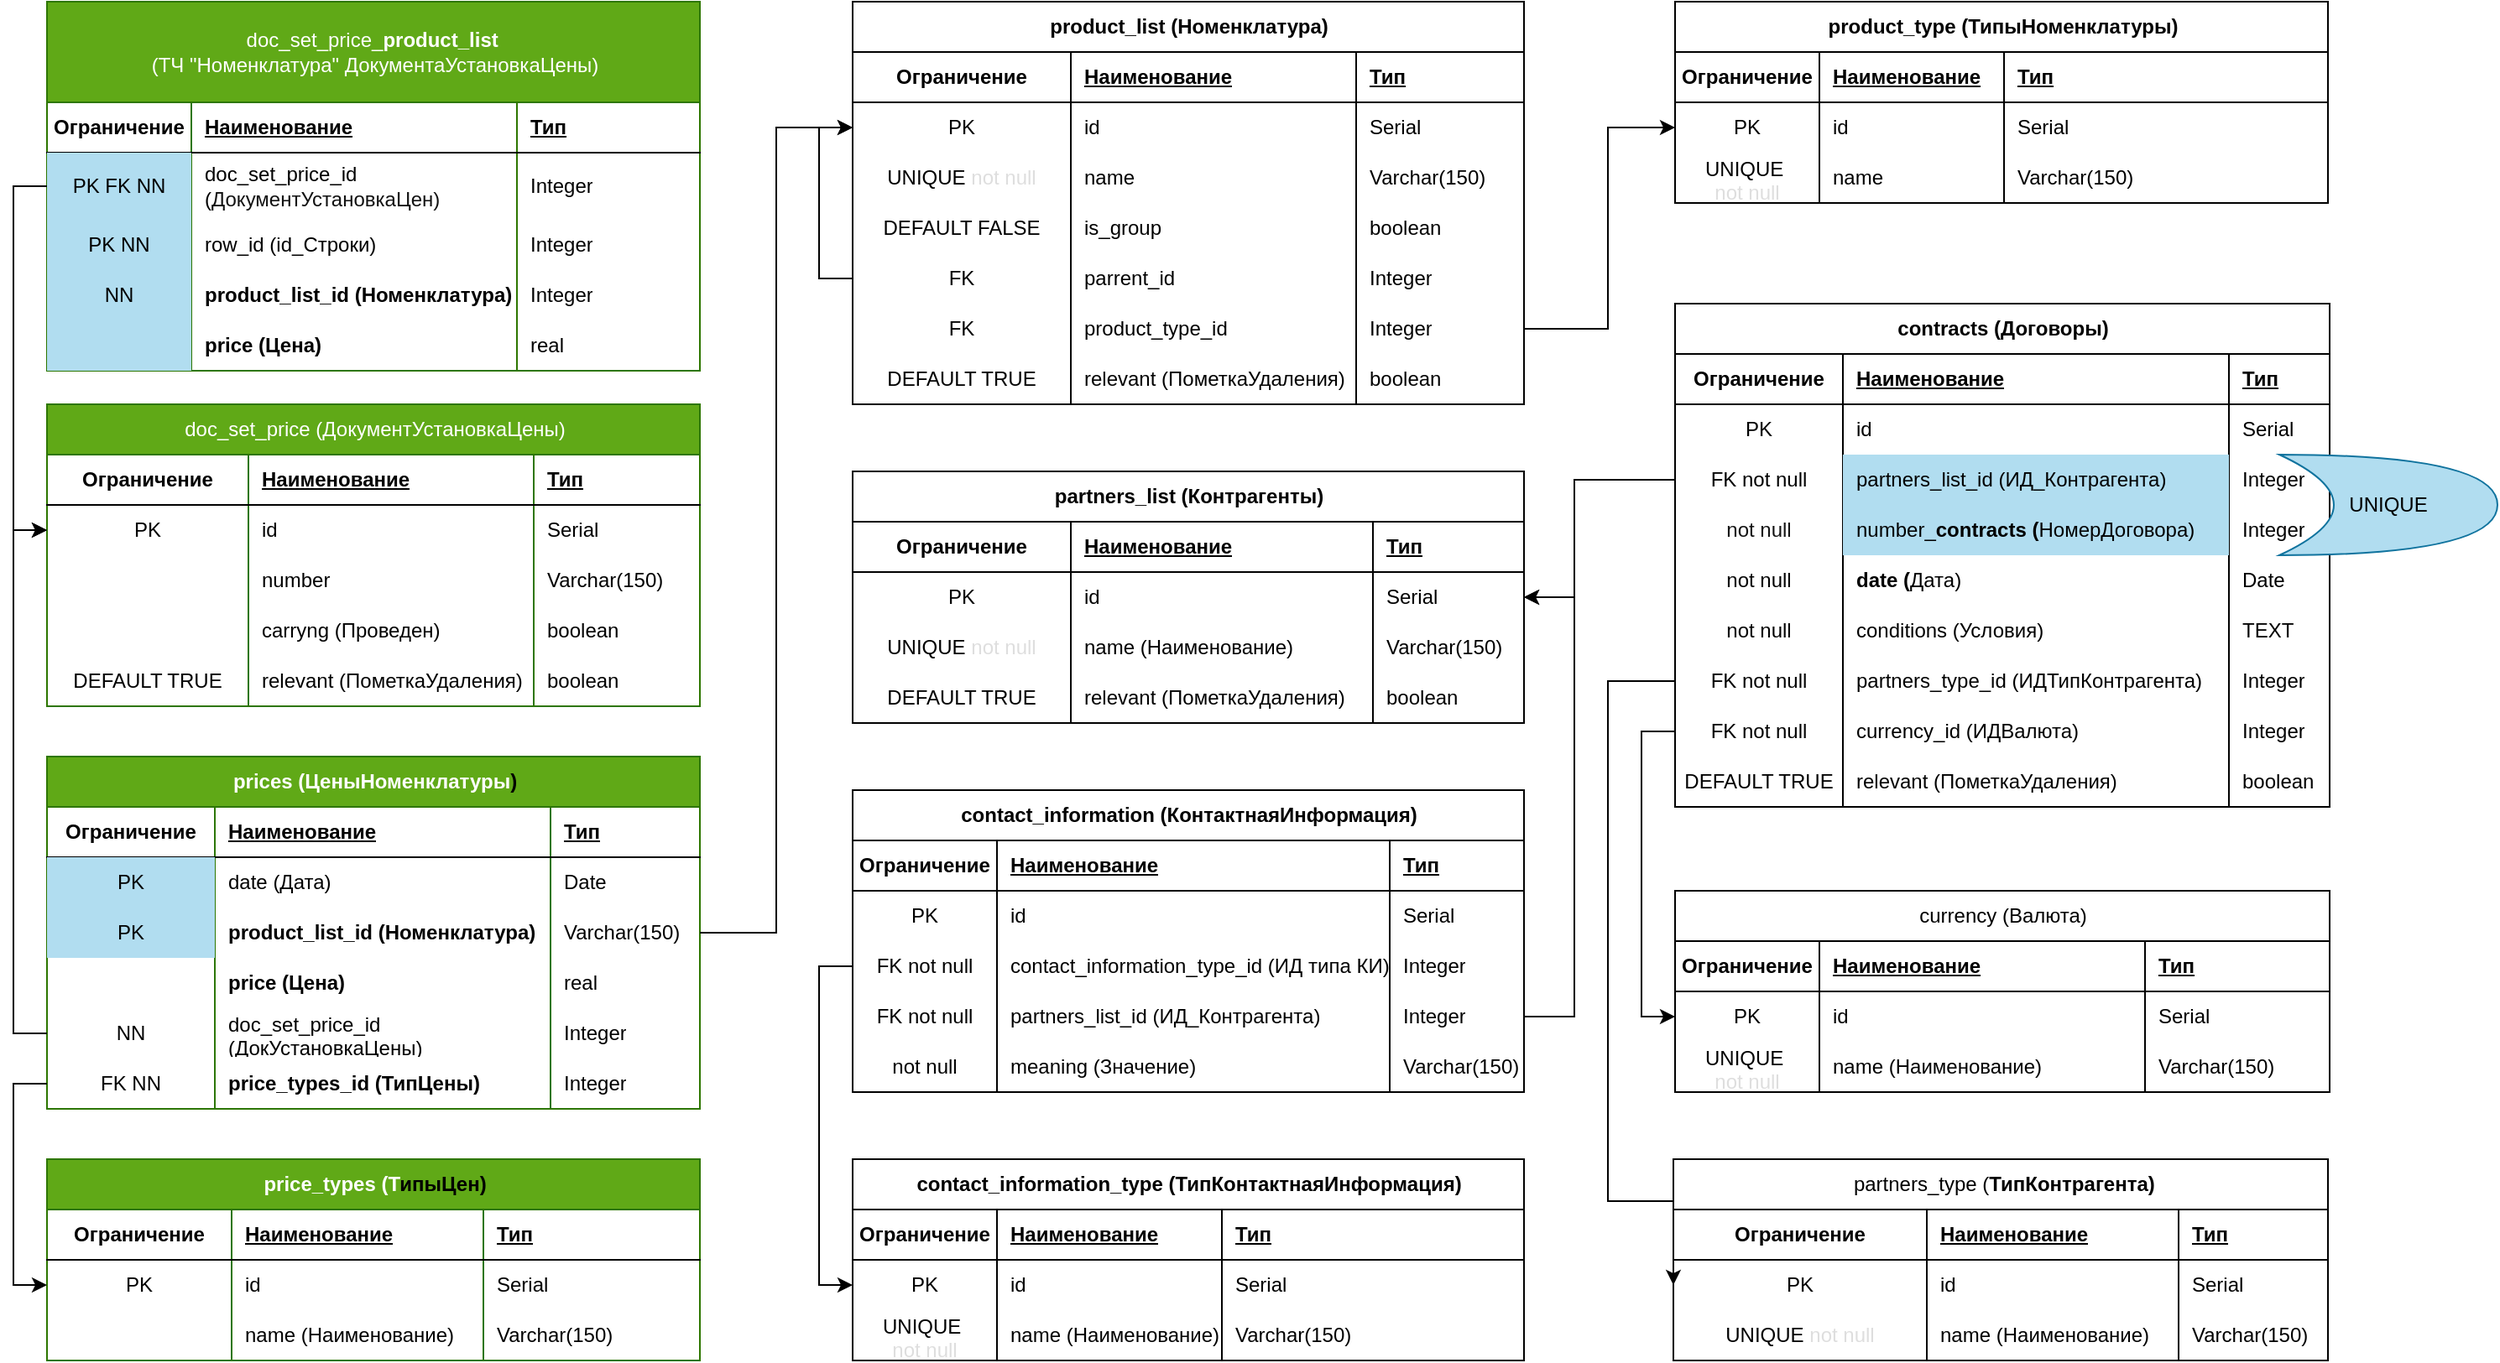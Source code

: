<mxfile version="27.1.6">
  <diagram name="Страница — 1" id="Cg1T0pEdefrKeMuWc9Z5">
    <mxGraphModel dx="1869" dy="580" grid="1" gridSize="10" guides="1" tooltips="1" connect="1" arrows="1" fold="1" page="1" pageScale="1" pageWidth="827" pageHeight="1169" math="0" shadow="0">
      <root>
        <mxCell id="0" />
        <mxCell id="1" parent="0" />
        <mxCell id="mufwrgHdNQSBhwyq3Sok-1" value="product_list (Номенклатура)" style="shape=table;startSize=30;container=1;collapsible=1;childLayout=tableLayout;fixedRows=1;rowLines=0;fontStyle=1;align=center;resizeLast=1;html=1;" parent="1" vertex="1">
          <mxGeometry x="30" y="180" width="400" height="240" as="geometry">
            <mxRectangle x="37" y="50" width="120" height="30" as="alternateBounds" />
          </mxGeometry>
        </mxCell>
        <mxCell id="mufwrgHdNQSBhwyq3Sok-2" value="" style="shape=tableRow;horizontal=0;startSize=0;swimlaneHead=0;swimlaneBody=0;fillColor=none;collapsible=0;dropTarget=0;points=[[0,0.5],[1,0.5]];portConstraint=eastwest;top=0;left=0;right=0;bottom=1;" parent="mufwrgHdNQSBhwyq3Sok-1" vertex="1">
          <mxGeometry y="30" width="400" height="30" as="geometry" />
        </mxCell>
        <mxCell id="mufwrgHdNQSBhwyq3Sok-3" value="Ограничение" style="shape=partialRectangle;connectable=0;fillColor=none;top=0;left=0;bottom=0;right=0;fontStyle=1;overflow=hidden;whiteSpace=wrap;html=1;" parent="mufwrgHdNQSBhwyq3Sok-2" vertex="1">
          <mxGeometry width="130" height="30" as="geometry">
            <mxRectangle width="130" height="30" as="alternateBounds" />
          </mxGeometry>
        </mxCell>
        <mxCell id="mufwrgHdNQSBhwyq3Sok-4" value="Наименование" style="shape=partialRectangle;connectable=0;fillColor=none;top=0;left=0;bottom=0;right=0;align=left;spacingLeft=6;fontStyle=5;overflow=hidden;whiteSpace=wrap;html=1;" parent="mufwrgHdNQSBhwyq3Sok-2" vertex="1">
          <mxGeometry x="130" width="170" height="30" as="geometry">
            <mxRectangle width="170" height="30" as="alternateBounds" />
          </mxGeometry>
        </mxCell>
        <mxCell id="mufwrgHdNQSBhwyq3Sok-14" value="Тип" style="shape=partialRectangle;connectable=0;fillColor=none;top=0;left=0;bottom=0;right=0;align=left;spacingLeft=6;fontStyle=5;overflow=hidden;whiteSpace=wrap;html=1;" parent="mufwrgHdNQSBhwyq3Sok-2" vertex="1">
          <mxGeometry x="300" width="100" height="30" as="geometry">
            <mxRectangle width="100" height="30" as="alternateBounds" />
          </mxGeometry>
        </mxCell>
        <mxCell id="mufwrgHdNQSBhwyq3Sok-5" value="" style="shape=tableRow;horizontal=0;startSize=0;swimlaneHead=0;swimlaneBody=0;fillColor=none;collapsible=0;dropTarget=0;points=[[0,0.5],[1,0.5]];portConstraint=eastwest;top=0;left=0;right=0;bottom=0;" parent="mufwrgHdNQSBhwyq3Sok-1" vertex="1">
          <mxGeometry y="60" width="400" height="30" as="geometry" />
        </mxCell>
        <mxCell id="mufwrgHdNQSBhwyq3Sok-6" value="PK" style="shape=partialRectangle;connectable=0;fillColor=none;top=0;left=0;bottom=0;right=0;editable=1;overflow=hidden;whiteSpace=wrap;html=1;" parent="mufwrgHdNQSBhwyq3Sok-5" vertex="1">
          <mxGeometry width="130" height="30" as="geometry">
            <mxRectangle width="130" height="30" as="alternateBounds" />
          </mxGeometry>
        </mxCell>
        <mxCell id="mufwrgHdNQSBhwyq3Sok-7" value="id" style="shape=partialRectangle;connectable=0;fillColor=none;top=0;left=0;bottom=0;right=0;align=left;spacingLeft=6;overflow=hidden;whiteSpace=wrap;html=1;" parent="mufwrgHdNQSBhwyq3Sok-5" vertex="1">
          <mxGeometry x="130" width="170" height="30" as="geometry">
            <mxRectangle width="170" height="30" as="alternateBounds" />
          </mxGeometry>
        </mxCell>
        <mxCell id="mufwrgHdNQSBhwyq3Sok-15" value="Serial" style="shape=partialRectangle;connectable=0;fillColor=none;top=0;left=0;bottom=0;right=0;align=left;spacingLeft=6;overflow=hidden;whiteSpace=wrap;html=1;" parent="mufwrgHdNQSBhwyq3Sok-5" vertex="1">
          <mxGeometry x="300" width="100" height="30" as="geometry">
            <mxRectangle width="100" height="30" as="alternateBounds" />
          </mxGeometry>
        </mxCell>
        <mxCell id="mufwrgHdNQSBhwyq3Sok-8" value="" style="shape=tableRow;horizontal=0;startSize=0;swimlaneHead=0;swimlaneBody=0;fillColor=none;collapsible=0;dropTarget=0;points=[[0,0.5],[1,0.5]];portConstraint=eastwest;top=0;left=0;right=0;bottom=0;" parent="mufwrgHdNQSBhwyq3Sok-1" vertex="1">
          <mxGeometry y="90" width="400" height="30" as="geometry" />
        </mxCell>
        <mxCell id="mufwrgHdNQSBhwyq3Sok-9" value="UNIQUE&amp;nbsp;&lt;font style=&quot;color: light-dark(rgb(222, 222, 222), rgb(255, 255, 255));&quot;&gt;not null&lt;/font&gt;" style="shape=partialRectangle;connectable=0;fillColor=none;top=0;left=0;bottom=0;right=0;editable=1;overflow=hidden;whiteSpace=wrap;html=1;" parent="mufwrgHdNQSBhwyq3Sok-8" vertex="1">
          <mxGeometry width="130" height="30" as="geometry">
            <mxRectangle width="130" height="30" as="alternateBounds" />
          </mxGeometry>
        </mxCell>
        <mxCell id="mufwrgHdNQSBhwyq3Sok-10" value="name" style="shape=partialRectangle;connectable=0;fillColor=none;top=0;left=0;bottom=0;right=0;align=left;spacingLeft=6;overflow=hidden;whiteSpace=wrap;html=1;" parent="mufwrgHdNQSBhwyq3Sok-8" vertex="1">
          <mxGeometry x="130" width="170" height="30" as="geometry">
            <mxRectangle width="170" height="30" as="alternateBounds" />
          </mxGeometry>
        </mxCell>
        <mxCell id="mufwrgHdNQSBhwyq3Sok-16" value="Varchar(150)" style="shape=partialRectangle;connectable=0;fillColor=none;top=0;left=0;bottom=0;right=0;align=left;spacingLeft=6;overflow=hidden;whiteSpace=wrap;html=1;" parent="mufwrgHdNQSBhwyq3Sok-8" vertex="1">
          <mxGeometry x="300" width="100" height="30" as="geometry">
            <mxRectangle width="100" height="30" as="alternateBounds" />
          </mxGeometry>
        </mxCell>
        <mxCell id="mufwrgHdNQSBhwyq3Sok-11" value="" style="shape=tableRow;horizontal=0;startSize=0;swimlaneHead=0;swimlaneBody=0;fillColor=none;collapsible=0;dropTarget=0;points=[[0,0.5],[1,0.5]];portConstraint=eastwest;top=0;left=0;right=0;bottom=0;" parent="mufwrgHdNQSBhwyq3Sok-1" vertex="1">
          <mxGeometry y="120" width="400" height="30" as="geometry" />
        </mxCell>
        <mxCell id="mufwrgHdNQSBhwyq3Sok-12" value="DEFAULT FALSE" style="shape=partialRectangle;connectable=0;top=0;left=0;bottom=0;right=0;editable=1;overflow=hidden;whiteSpace=wrap;html=1;fillColor=none;" parent="mufwrgHdNQSBhwyq3Sok-11" vertex="1">
          <mxGeometry width="130" height="30" as="geometry">
            <mxRectangle width="130" height="30" as="alternateBounds" />
          </mxGeometry>
        </mxCell>
        <mxCell id="mufwrgHdNQSBhwyq3Sok-13" value="is_group" style="shape=partialRectangle;connectable=0;fillColor=none;top=0;left=0;bottom=0;right=0;align=left;spacingLeft=6;overflow=hidden;whiteSpace=wrap;html=1;" parent="mufwrgHdNQSBhwyq3Sok-11" vertex="1">
          <mxGeometry x="130" width="170" height="30" as="geometry">
            <mxRectangle width="170" height="30" as="alternateBounds" />
          </mxGeometry>
        </mxCell>
        <mxCell id="mufwrgHdNQSBhwyq3Sok-17" value="boolean" style="shape=partialRectangle;connectable=0;fillColor=none;top=0;left=0;bottom=0;right=0;align=left;spacingLeft=6;overflow=hidden;whiteSpace=wrap;html=1;" parent="mufwrgHdNQSBhwyq3Sok-11" vertex="1">
          <mxGeometry x="300" width="100" height="30" as="geometry">
            <mxRectangle width="100" height="30" as="alternateBounds" />
          </mxGeometry>
        </mxCell>
        <mxCell id="E0W9FgmPpdJASupQiBqT-2" style="shape=tableRow;horizontal=0;startSize=0;swimlaneHead=0;swimlaneBody=0;fillColor=none;collapsible=0;dropTarget=0;points=[[0,0.5],[1,0.5]];portConstraint=eastwest;top=0;left=0;right=0;bottom=0;" parent="mufwrgHdNQSBhwyq3Sok-1" vertex="1">
          <mxGeometry y="150" width="400" height="30" as="geometry" />
        </mxCell>
        <mxCell id="E0W9FgmPpdJASupQiBqT-3" value="FK" style="shape=partialRectangle;connectable=0;top=0;left=0;bottom=0;right=0;editable=1;overflow=hidden;whiteSpace=wrap;html=1;fillColor=none;" parent="E0W9FgmPpdJASupQiBqT-2" vertex="1">
          <mxGeometry width="130" height="30" as="geometry">
            <mxRectangle width="130" height="30" as="alternateBounds" />
          </mxGeometry>
        </mxCell>
        <mxCell id="E0W9FgmPpdJASupQiBqT-4" value="parrent_id" style="shape=partialRectangle;connectable=0;fillColor=none;top=0;left=0;bottom=0;right=0;align=left;spacingLeft=6;overflow=hidden;whiteSpace=wrap;html=1;" parent="E0W9FgmPpdJASupQiBqT-2" vertex="1">
          <mxGeometry x="130" width="170" height="30" as="geometry">
            <mxRectangle width="170" height="30" as="alternateBounds" />
          </mxGeometry>
        </mxCell>
        <mxCell id="E0W9FgmPpdJASupQiBqT-5" value="Integer" style="shape=partialRectangle;connectable=0;fillColor=none;top=0;left=0;bottom=0;right=0;align=left;spacingLeft=6;overflow=hidden;whiteSpace=wrap;html=1;" parent="E0W9FgmPpdJASupQiBqT-2" vertex="1">
          <mxGeometry x="300" width="100" height="30" as="geometry">
            <mxRectangle width="100" height="30" as="alternateBounds" />
          </mxGeometry>
        </mxCell>
        <mxCell id="mufwrgHdNQSBhwyq3Sok-37" style="shape=tableRow;horizontal=0;startSize=0;swimlaneHead=0;swimlaneBody=0;fillColor=none;collapsible=0;dropTarget=0;points=[[0,0.5],[1,0.5]];portConstraint=eastwest;top=0;left=0;right=0;bottom=0;" parent="mufwrgHdNQSBhwyq3Sok-1" vertex="1">
          <mxGeometry y="180" width="400" height="30" as="geometry" />
        </mxCell>
        <mxCell id="mufwrgHdNQSBhwyq3Sok-38" value="FK" style="shape=partialRectangle;connectable=0;fillColor=none;top=0;left=0;bottom=0;right=0;editable=1;overflow=hidden;whiteSpace=wrap;html=1;" parent="mufwrgHdNQSBhwyq3Sok-37" vertex="1">
          <mxGeometry width="130" height="30" as="geometry">
            <mxRectangle width="130" height="30" as="alternateBounds" />
          </mxGeometry>
        </mxCell>
        <mxCell id="mufwrgHdNQSBhwyq3Sok-39" value="product_type_id" style="shape=partialRectangle;connectable=0;fillColor=none;top=0;left=0;bottom=0;right=0;align=left;spacingLeft=6;overflow=hidden;whiteSpace=wrap;html=1;" parent="mufwrgHdNQSBhwyq3Sok-37" vertex="1">
          <mxGeometry x="130" width="170" height="30" as="geometry">
            <mxRectangle width="170" height="30" as="alternateBounds" />
          </mxGeometry>
        </mxCell>
        <mxCell id="mufwrgHdNQSBhwyq3Sok-40" value="Integer" style="shape=partialRectangle;connectable=0;fillColor=none;top=0;left=0;bottom=0;right=0;align=left;spacingLeft=6;overflow=hidden;whiteSpace=wrap;html=1;" parent="mufwrgHdNQSBhwyq3Sok-37" vertex="1">
          <mxGeometry x="300" width="100" height="30" as="geometry">
            <mxRectangle width="100" height="30" as="alternateBounds" />
          </mxGeometry>
        </mxCell>
        <mxCell id="1ybmsi8cOSMK7j6EAYRz-1" style="shape=tableRow;horizontal=0;startSize=0;swimlaneHead=0;swimlaneBody=0;fillColor=none;collapsible=0;dropTarget=0;points=[[0,0.5],[1,0.5]];portConstraint=eastwest;top=0;left=0;right=0;bottom=0;" parent="mufwrgHdNQSBhwyq3Sok-1" vertex="1">
          <mxGeometry y="210" width="400" height="30" as="geometry" />
        </mxCell>
        <mxCell id="1ybmsi8cOSMK7j6EAYRz-2" value="DEFAULT TRUE" style="shape=partialRectangle;connectable=0;fillColor=none;top=0;left=0;bottom=0;right=0;editable=1;overflow=hidden;whiteSpace=wrap;html=1;" parent="1ybmsi8cOSMK7j6EAYRz-1" vertex="1">
          <mxGeometry width="130" height="30" as="geometry">
            <mxRectangle width="130" height="30" as="alternateBounds" />
          </mxGeometry>
        </mxCell>
        <mxCell id="1ybmsi8cOSMK7j6EAYRz-3" value="relevant (ПометкаУдаления)" style="shape=partialRectangle;connectable=0;fillColor=none;top=0;left=0;bottom=0;right=0;align=left;spacingLeft=6;overflow=hidden;whiteSpace=wrap;html=1;" parent="1ybmsi8cOSMK7j6EAYRz-1" vertex="1">
          <mxGeometry x="130" width="170" height="30" as="geometry">
            <mxRectangle width="170" height="30" as="alternateBounds" />
          </mxGeometry>
        </mxCell>
        <mxCell id="1ybmsi8cOSMK7j6EAYRz-4" value="boolean" style="shape=partialRectangle;connectable=0;fillColor=none;top=0;left=0;bottom=0;right=0;align=left;spacingLeft=6;overflow=hidden;whiteSpace=wrap;html=1;" parent="1ybmsi8cOSMK7j6EAYRz-1" vertex="1">
          <mxGeometry x="300" width="100" height="30" as="geometry">
            <mxRectangle width="100" height="30" as="alternateBounds" />
          </mxGeometry>
        </mxCell>
        <mxCell id="mufwrgHdNQSBhwyq3Sok-41" value="product_type (Т&lt;span style=&quot;background-color: transparent; color: light-dark(rgb(0, 0, 0), rgb(255, 255, 255));&quot;&gt;ипыНоменклатуры)&lt;/span&gt;" style="shape=table;startSize=30;container=1;collapsible=1;childLayout=tableLayout;fixedRows=1;rowLines=0;fontStyle=1;align=center;resizeLast=1;html=1;" parent="1" vertex="1">
          <mxGeometry x="520" y="180" width="389" height="120" as="geometry">
            <mxRectangle x="470" y="270" width="150" height="30" as="alternateBounds" />
          </mxGeometry>
        </mxCell>
        <mxCell id="mufwrgHdNQSBhwyq3Sok-42" value="" style="shape=tableRow;horizontal=0;startSize=0;swimlaneHead=0;swimlaneBody=0;fillColor=none;collapsible=0;dropTarget=0;points=[[0,0.5],[1,0.5]];portConstraint=eastwest;top=0;left=0;right=0;bottom=1;" parent="mufwrgHdNQSBhwyq3Sok-41" vertex="1">
          <mxGeometry y="30" width="389" height="30" as="geometry" />
        </mxCell>
        <mxCell id="mufwrgHdNQSBhwyq3Sok-43" value="Ограничение" style="shape=partialRectangle;connectable=0;fillColor=none;top=0;left=0;bottom=0;right=0;fontStyle=1;overflow=hidden;whiteSpace=wrap;html=1;" parent="mufwrgHdNQSBhwyq3Sok-42" vertex="1">
          <mxGeometry width="86" height="30" as="geometry">
            <mxRectangle width="86" height="30" as="alternateBounds" />
          </mxGeometry>
        </mxCell>
        <mxCell id="mufwrgHdNQSBhwyq3Sok-44" value="Наименование" style="shape=partialRectangle;connectable=0;fillColor=none;top=0;left=0;bottom=0;right=0;align=left;spacingLeft=6;fontStyle=5;overflow=hidden;whiteSpace=wrap;html=1;" parent="mufwrgHdNQSBhwyq3Sok-42" vertex="1">
          <mxGeometry x="86" width="110" height="30" as="geometry">
            <mxRectangle width="110" height="30" as="alternateBounds" />
          </mxGeometry>
        </mxCell>
        <mxCell id="mufwrgHdNQSBhwyq3Sok-45" value="Тип" style="shape=partialRectangle;connectable=0;fillColor=none;top=0;left=0;bottom=0;right=0;align=left;spacingLeft=6;fontStyle=5;overflow=hidden;whiteSpace=wrap;html=1;" parent="mufwrgHdNQSBhwyq3Sok-42" vertex="1">
          <mxGeometry x="196" width="193" height="30" as="geometry">
            <mxRectangle width="193" height="30" as="alternateBounds" />
          </mxGeometry>
        </mxCell>
        <mxCell id="mufwrgHdNQSBhwyq3Sok-46" value="" style="shape=tableRow;horizontal=0;startSize=0;swimlaneHead=0;swimlaneBody=0;fillColor=none;collapsible=0;dropTarget=0;points=[[0,0.5],[1,0.5]];portConstraint=eastwest;top=0;left=0;right=0;bottom=0;" parent="mufwrgHdNQSBhwyq3Sok-41" vertex="1">
          <mxGeometry y="60" width="389" height="30" as="geometry" />
        </mxCell>
        <mxCell id="mufwrgHdNQSBhwyq3Sok-47" value="PK" style="shape=partialRectangle;connectable=0;fillColor=none;top=0;left=0;bottom=0;right=0;editable=1;overflow=hidden;whiteSpace=wrap;html=1;" parent="mufwrgHdNQSBhwyq3Sok-46" vertex="1">
          <mxGeometry width="86" height="30" as="geometry">
            <mxRectangle width="86" height="30" as="alternateBounds" />
          </mxGeometry>
        </mxCell>
        <mxCell id="mufwrgHdNQSBhwyq3Sok-48" value="id" style="shape=partialRectangle;connectable=0;fillColor=none;top=0;left=0;bottom=0;right=0;align=left;spacingLeft=6;overflow=hidden;whiteSpace=wrap;html=1;" parent="mufwrgHdNQSBhwyq3Sok-46" vertex="1">
          <mxGeometry x="86" width="110" height="30" as="geometry">
            <mxRectangle width="110" height="30" as="alternateBounds" />
          </mxGeometry>
        </mxCell>
        <mxCell id="mufwrgHdNQSBhwyq3Sok-49" value="Serial" style="shape=partialRectangle;connectable=0;fillColor=none;top=0;left=0;bottom=0;right=0;align=left;spacingLeft=6;overflow=hidden;whiteSpace=wrap;html=1;" parent="mufwrgHdNQSBhwyq3Sok-46" vertex="1">
          <mxGeometry x="196" width="193" height="30" as="geometry">
            <mxRectangle width="193" height="30" as="alternateBounds" />
          </mxGeometry>
        </mxCell>
        <mxCell id="mufwrgHdNQSBhwyq3Sok-50" value="" style="shape=tableRow;horizontal=0;startSize=0;swimlaneHead=0;swimlaneBody=0;fillColor=none;collapsible=0;dropTarget=0;points=[[0,0.5],[1,0.5]];portConstraint=eastwest;top=0;left=0;right=0;bottom=0;" parent="mufwrgHdNQSBhwyq3Sok-41" vertex="1">
          <mxGeometry y="90" width="389" height="30" as="geometry" />
        </mxCell>
        <mxCell id="mufwrgHdNQSBhwyq3Sok-51" value="UNIQUE&amp;nbsp;&lt;br&gt;&lt;span&gt;&lt;font style=&quot;color: light-dark(rgb(222, 222, 222), rgb(255, 255, 255));&quot;&gt;not null&lt;/font&gt;&lt;/span&gt;" style="shape=partialRectangle;connectable=0;fillColor=none;top=0;left=0;bottom=0;right=0;editable=1;overflow=hidden;whiteSpace=wrap;html=1;" parent="mufwrgHdNQSBhwyq3Sok-50" vertex="1">
          <mxGeometry width="86" height="30" as="geometry">
            <mxRectangle width="86" height="30" as="alternateBounds" />
          </mxGeometry>
        </mxCell>
        <mxCell id="mufwrgHdNQSBhwyq3Sok-52" value="name" style="shape=partialRectangle;connectable=0;fillColor=none;top=0;left=0;bottom=0;right=0;align=left;spacingLeft=6;overflow=hidden;whiteSpace=wrap;html=1;" parent="mufwrgHdNQSBhwyq3Sok-50" vertex="1">
          <mxGeometry x="86" width="110" height="30" as="geometry">
            <mxRectangle width="110" height="30" as="alternateBounds" />
          </mxGeometry>
        </mxCell>
        <mxCell id="mufwrgHdNQSBhwyq3Sok-53" value="Varchar(150)" style="shape=partialRectangle;connectable=0;fillColor=none;top=0;left=0;bottom=0;right=0;align=left;spacingLeft=6;overflow=hidden;whiteSpace=wrap;html=1;" parent="mufwrgHdNQSBhwyq3Sok-50" vertex="1">
          <mxGeometry x="196" width="193" height="30" as="geometry">
            <mxRectangle width="193" height="30" as="alternateBounds" />
          </mxGeometry>
        </mxCell>
        <mxCell id="mufwrgHdNQSBhwyq3Sok-62" value="partners_list (Контрагенты)" style="shape=table;startSize=30;container=1;collapsible=1;childLayout=tableLayout;fixedRows=1;rowLines=0;fontStyle=1;align=center;resizeLast=1;html=1;" parent="1" vertex="1">
          <mxGeometry x="30" y="460" width="400" height="150" as="geometry" />
        </mxCell>
        <mxCell id="mufwrgHdNQSBhwyq3Sok-63" value="" style="shape=tableRow;horizontal=0;startSize=0;swimlaneHead=0;swimlaneBody=0;fillColor=none;collapsible=0;dropTarget=0;points=[[0,0.5],[1,0.5]];portConstraint=eastwest;top=0;left=0;right=0;bottom=1;" parent="mufwrgHdNQSBhwyq3Sok-62" vertex="1">
          <mxGeometry y="30" width="400" height="30" as="geometry" />
        </mxCell>
        <mxCell id="mufwrgHdNQSBhwyq3Sok-64" value="Ограничение" style="shape=partialRectangle;connectable=0;fillColor=none;top=0;left=0;bottom=0;right=0;fontStyle=1;overflow=hidden;whiteSpace=wrap;html=1;" parent="mufwrgHdNQSBhwyq3Sok-63" vertex="1">
          <mxGeometry width="130" height="30" as="geometry">
            <mxRectangle width="130" height="30" as="alternateBounds" />
          </mxGeometry>
        </mxCell>
        <mxCell id="mufwrgHdNQSBhwyq3Sok-65" value="Наименование" style="shape=partialRectangle;connectable=0;fillColor=none;top=0;left=0;bottom=0;right=0;align=left;spacingLeft=6;fontStyle=5;overflow=hidden;whiteSpace=wrap;html=1;" parent="mufwrgHdNQSBhwyq3Sok-63" vertex="1">
          <mxGeometry x="130" width="180" height="30" as="geometry">
            <mxRectangle width="180" height="30" as="alternateBounds" />
          </mxGeometry>
        </mxCell>
        <mxCell id="mufwrgHdNQSBhwyq3Sok-66" value="Тип" style="shape=partialRectangle;connectable=0;fillColor=none;top=0;left=0;bottom=0;right=0;align=left;spacingLeft=6;fontStyle=5;overflow=hidden;whiteSpace=wrap;html=1;" parent="mufwrgHdNQSBhwyq3Sok-63" vertex="1">
          <mxGeometry x="310" width="90" height="30" as="geometry">
            <mxRectangle width="90" height="30" as="alternateBounds" />
          </mxGeometry>
        </mxCell>
        <mxCell id="mufwrgHdNQSBhwyq3Sok-67" value="" style="shape=tableRow;horizontal=0;startSize=0;swimlaneHead=0;swimlaneBody=0;fillColor=none;collapsible=0;dropTarget=0;points=[[0,0.5],[1,0.5]];portConstraint=eastwest;top=0;left=0;right=0;bottom=0;" parent="mufwrgHdNQSBhwyq3Sok-62" vertex="1">
          <mxGeometry y="60" width="400" height="30" as="geometry" />
        </mxCell>
        <mxCell id="mufwrgHdNQSBhwyq3Sok-68" value="PK" style="shape=partialRectangle;connectable=0;fillColor=none;top=0;left=0;bottom=0;right=0;editable=1;overflow=hidden;whiteSpace=wrap;html=1;" parent="mufwrgHdNQSBhwyq3Sok-67" vertex="1">
          <mxGeometry width="130" height="30" as="geometry">
            <mxRectangle width="130" height="30" as="alternateBounds" />
          </mxGeometry>
        </mxCell>
        <mxCell id="mufwrgHdNQSBhwyq3Sok-69" value="id" style="shape=partialRectangle;connectable=0;fillColor=none;top=0;left=0;bottom=0;right=0;align=left;spacingLeft=6;overflow=hidden;whiteSpace=wrap;html=1;" parent="mufwrgHdNQSBhwyq3Sok-67" vertex="1">
          <mxGeometry x="130" width="180" height="30" as="geometry">
            <mxRectangle width="180" height="30" as="alternateBounds" />
          </mxGeometry>
        </mxCell>
        <mxCell id="mufwrgHdNQSBhwyq3Sok-70" value="Serial" style="shape=partialRectangle;connectable=0;fillColor=none;top=0;left=0;bottom=0;right=0;align=left;spacingLeft=6;overflow=hidden;whiteSpace=wrap;html=1;" parent="mufwrgHdNQSBhwyq3Sok-67" vertex="1">
          <mxGeometry x="310" width="90" height="30" as="geometry">
            <mxRectangle width="90" height="30" as="alternateBounds" />
          </mxGeometry>
        </mxCell>
        <mxCell id="mufwrgHdNQSBhwyq3Sok-71" value="" style="shape=tableRow;horizontal=0;startSize=0;swimlaneHead=0;swimlaneBody=0;fillColor=none;collapsible=0;dropTarget=0;points=[[0,0.5],[1,0.5]];portConstraint=eastwest;top=0;left=0;right=0;bottom=0;" parent="mufwrgHdNQSBhwyq3Sok-62" vertex="1">
          <mxGeometry y="90" width="400" height="30" as="geometry" />
        </mxCell>
        <mxCell id="mufwrgHdNQSBhwyq3Sok-72" value="UNIQUE&amp;nbsp;&lt;font style=&quot;color: light-dark(rgb(222, 222, 222), rgb(255, 255, 255));&quot;&gt;not null&lt;/font&gt;" style="shape=partialRectangle;connectable=0;fillColor=none;top=0;left=0;bottom=0;right=0;editable=1;overflow=hidden;whiteSpace=wrap;html=1;" parent="mufwrgHdNQSBhwyq3Sok-71" vertex="1">
          <mxGeometry width="130" height="30" as="geometry">
            <mxRectangle width="130" height="30" as="alternateBounds" />
          </mxGeometry>
        </mxCell>
        <mxCell id="mufwrgHdNQSBhwyq3Sok-73" value="name (Наименование)" style="shape=partialRectangle;connectable=0;fillColor=none;top=0;left=0;bottom=0;right=0;align=left;spacingLeft=6;overflow=hidden;whiteSpace=wrap;html=1;" parent="mufwrgHdNQSBhwyq3Sok-71" vertex="1">
          <mxGeometry x="130" width="180" height="30" as="geometry">
            <mxRectangle width="180" height="30" as="alternateBounds" />
          </mxGeometry>
        </mxCell>
        <mxCell id="mufwrgHdNQSBhwyq3Sok-74" value="Varchar(150)" style="shape=partialRectangle;connectable=0;fillColor=none;top=0;left=0;bottom=0;right=0;align=left;spacingLeft=6;overflow=hidden;whiteSpace=wrap;html=1;" parent="mufwrgHdNQSBhwyq3Sok-71" vertex="1">
          <mxGeometry x="310" width="90" height="30" as="geometry">
            <mxRectangle width="90" height="30" as="alternateBounds" />
          </mxGeometry>
        </mxCell>
        <mxCell id="1ybmsi8cOSMK7j6EAYRz-9" style="shape=tableRow;horizontal=0;startSize=0;swimlaneHead=0;swimlaneBody=0;fillColor=none;collapsible=0;dropTarget=0;points=[[0,0.5],[1,0.5]];portConstraint=eastwest;top=0;left=0;right=0;bottom=0;" parent="mufwrgHdNQSBhwyq3Sok-62" vertex="1">
          <mxGeometry y="120" width="400" height="30" as="geometry" />
        </mxCell>
        <mxCell id="1ybmsi8cOSMK7j6EAYRz-10" value="DEFAULT TRUE" style="shape=partialRectangle;connectable=0;fillColor=none;top=0;left=0;bottom=0;right=0;editable=1;overflow=hidden;whiteSpace=wrap;html=1;" parent="1ybmsi8cOSMK7j6EAYRz-9" vertex="1">
          <mxGeometry width="130" height="30" as="geometry">
            <mxRectangle width="130" height="30" as="alternateBounds" />
          </mxGeometry>
        </mxCell>
        <mxCell id="1ybmsi8cOSMK7j6EAYRz-11" value="relevant (ПометкаУдаления)" style="shape=partialRectangle;connectable=0;fillColor=none;top=0;left=0;bottom=0;right=0;align=left;spacingLeft=6;overflow=hidden;whiteSpace=wrap;html=1;" parent="1ybmsi8cOSMK7j6EAYRz-9" vertex="1">
          <mxGeometry x="130" width="180" height="30" as="geometry">
            <mxRectangle width="180" height="30" as="alternateBounds" />
          </mxGeometry>
        </mxCell>
        <mxCell id="1ybmsi8cOSMK7j6EAYRz-12" value="boolean" style="shape=partialRectangle;connectable=0;fillColor=none;top=0;left=0;bottom=0;right=0;align=left;spacingLeft=6;overflow=hidden;whiteSpace=wrap;html=1;" parent="1ybmsi8cOSMK7j6EAYRz-9" vertex="1">
          <mxGeometry x="310" width="90" height="30" as="geometry">
            <mxRectangle width="90" height="30" as="alternateBounds" />
          </mxGeometry>
        </mxCell>
        <mxCell id="mufwrgHdNQSBhwyq3Sok-100" value="contracts (Договоры)" style="shape=table;startSize=30;container=1;collapsible=1;childLayout=tableLayout;fixedRows=1;rowLines=0;fontStyle=1;align=center;resizeLast=1;html=1;" parent="1" vertex="1">
          <mxGeometry x="520" y="360" width="390" height="300" as="geometry">
            <mxRectangle x="470" y="460" width="150" height="30" as="alternateBounds" />
          </mxGeometry>
        </mxCell>
        <mxCell id="mufwrgHdNQSBhwyq3Sok-101" value="" style="shape=tableRow;horizontal=0;startSize=0;swimlaneHead=0;swimlaneBody=0;fillColor=none;collapsible=0;dropTarget=0;points=[[0,0.5],[1,0.5]];portConstraint=eastwest;top=0;left=0;right=0;bottom=1;" parent="mufwrgHdNQSBhwyq3Sok-100" vertex="1">
          <mxGeometry y="30" width="390" height="30" as="geometry" />
        </mxCell>
        <mxCell id="mufwrgHdNQSBhwyq3Sok-102" value="Ограничение" style="shape=partialRectangle;connectable=0;fillColor=none;top=0;left=0;bottom=0;right=0;fontStyle=1;overflow=hidden;whiteSpace=wrap;html=1;" parent="mufwrgHdNQSBhwyq3Sok-101" vertex="1">
          <mxGeometry width="100" height="30" as="geometry">
            <mxRectangle width="100" height="30" as="alternateBounds" />
          </mxGeometry>
        </mxCell>
        <mxCell id="mufwrgHdNQSBhwyq3Sok-103" value="Наименование" style="shape=partialRectangle;connectable=0;fillColor=none;top=0;left=0;bottom=0;right=0;align=left;spacingLeft=6;fontStyle=5;overflow=hidden;whiteSpace=wrap;html=1;" parent="mufwrgHdNQSBhwyq3Sok-101" vertex="1">
          <mxGeometry x="100" width="230" height="30" as="geometry">
            <mxRectangle width="230" height="30" as="alternateBounds" />
          </mxGeometry>
        </mxCell>
        <mxCell id="mufwrgHdNQSBhwyq3Sok-104" value="Тип" style="shape=partialRectangle;connectable=0;fillColor=none;top=0;left=0;bottom=0;right=0;align=left;spacingLeft=6;fontStyle=5;overflow=hidden;whiteSpace=wrap;html=1;" parent="mufwrgHdNQSBhwyq3Sok-101" vertex="1">
          <mxGeometry x="330" width="60" height="30" as="geometry">
            <mxRectangle width="60" height="30" as="alternateBounds" />
          </mxGeometry>
        </mxCell>
        <mxCell id="mufwrgHdNQSBhwyq3Sok-105" value="" style="shape=tableRow;horizontal=0;startSize=0;swimlaneHead=0;swimlaneBody=0;fillColor=none;collapsible=0;dropTarget=0;points=[[0,0.5],[1,0.5]];portConstraint=eastwest;top=0;left=0;right=0;bottom=0;" parent="mufwrgHdNQSBhwyq3Sok-100" vertex="1">
          <mxGeometry y="60" width="390" height="30" as="geometry" />
        </mxCell>
        <mxCell id="mufwrgHdNQSBhwyq3Sok-106" value="PK" style="shape=partialRectangle;connectable=0;fillColor=none;top=0;left=0;bottom=0;right=0;editable=1;overflow=hidden;whiteSpace=wrap;html=1;" parent="mufwrgHdNQSBhwyq3Sok-105" vertex="1">
          <mxGeometry width="100" height="30" as="geometry">
            <mxRectangle width="100" height="30" as="alternateBounds" />
          </mxGeometry>
        </mxCell>
        <mxCell id="mufwrgHdNQSBhwyq3Sok-107" value="id" style="shape=partialRectangle;connectable=0;fillColor=none;top=0;left=0;bottom=0;right=0;align=left;spacingLeft=6;overflow=hidden;whiteSpace=wrap;html=1;" parent="mufwrgHdNQSBhwyq3Sok-105" vertex="1">
          <mxGeometry x="100" width="230" height="30" as="geometry">
            <mxRectangle width="230" height="30" as="alternateBounds" />
          </mxGeometry>
        </mxCell>
        <mxCell id="mufwrgHdNQSBhwyq3Sok-108" value="Serial" style="shape=partialRectangle;connectable=0;fillColor=none;top=0;left=0;bottom=0;right=0;align=left;spacingLeft=6;overflow=hidden;whiteSpace=wrap;html=1;" parent="mufwrgHdNQSBhwyq3Sok-105" vertex="1">
          <mxGeometry x="330" width="60" height="30" as="geometry">
            <mxRectangle width="60" height="30" as="alternateBounds" />
          </mxGeometry>
        </mxCell>
        <mxCell id="noTxeHrT9WXdhfXpdBsh-38" style="shape=tableRow;horizontal=0;startSize=0;swimlaneHead=0;swimlaneBody=0;fillColor=none;collapsible=0;dropTarget=0;points=[[0,0.5],[1,0.5]];portConstraint=eastwest;top=0;left=0;right=0;bottom=0;" parent="mufwrgHdNQSBhwyq3Sok-100" vertex="1">
          <mxGeometry y="90" width="390" height="30" as="geometry" />
        </mxCell>
        <mxCell id="noTxeHrT9WXdhfXpdBsh-39" value="FK&amp;nbsp;not null" style="shape=partialRectangle;connectable=0;fillColor=none;top=0;left=0;bottom=0;right=0;editable=1;overflow=hidden;whiteSpace=wrap;html=1;" parent="noTxeHrT9WXdhfXpdBsh-38" vertex="1">
          <mxGeometry width="100" height="30" as="geometry">
            <mxRectangle width="100" height="30" as="alternateBounds" />
          </mxGeometry>
        </mxCell>
        <mxCell id="noTxeHrT9WXdhfXpdBsh-40" value="partners_list_id (ИД_Контрагента)" style="shape=partialRectangle;connectable=0;fillColor=#b1ddf0;top=0;left=0;bottom=0;right=0;align=left;spacingLeft=6;overflow=hidden;whiteSpace=wrap;html=1;strokeColor=#10739e;" parent="noTxeHrT9WXdhfXpdBsh-38" vertex="1">
          <mxGeometry x="100" width="230" height="30" as="geometry">
            <mxRectangle width="230" height="30" as="alternateBounds" />
          </mxGeometry>
        </mxCell>
        <mxCell id="noTxeHrT9WXdhfXpdBsh-41" value="Integer" style="shape=partialRectangle;connectable=0;fillColor=none;top=0;left=0;bottom=0;right=0;align=left;spacingLeft=6;overflow=hidden;whiteSpace=wrap;html=1;" parent="noTxeHrT9WXdhfXpdBsh-38" vertex="1">
          <mxGeometry x="330" width="60" height="30" as="geometry">
            <mxRectangle width="60" height="30" as="alternateBounds" />
          </mxGeometry>
        </mxCell>
        <mxCell id="mufwrgHdNQSBhwyq3Sok-109" value="" style="shape=tableRow;horizontal=0;startSize=0;swimlaneHead=0;swimlaneBody=0;fillColor=none;collapsible=0;dropTarget=0;points=[[0,0.5],[1,0.5]];portConstraint=eastwest;top=0;left=0;right=0;bottom=0;" parent="mufwrgHdNQSBhwyq3Sok-100" vertex="1">
          <mxGeometry y="120" width="390" height="30" as="geometry" />
        </mxCell>
        <mxCell id="mufwrgHdNQSBhwyq3Sok-110" value="&lt;span style=&quot;color: rgb(18, 18, 18);&quot;&gt;not null&lt;/span&gt;" style="shape=partialRectangle;connectable=0;fillColor=none;top=0;left=0;bottom=0;right=0;editable=1;overflow=hidden;whiteSpace=wrap;html=1;" parent="mufwrgHdNQSBhwyq3Sok-109" vertex="1">
          <mxGeometry width="100" height="30" as="geometry">
            <mxRectangle width="100" height="30" as="alternateBounds" />
          </mxGeometry>
        </mxCell>
        <mxCell id="mufwrgHdNQSBhwyq3Sok-111" value="number_&lt;span style=&quot;font-weight: 700; text-align: center; text-wrap-mode: nowrap;&quot;&gt;contracts (&lt;/span&gt;НомерДоговора)" style="shape=partialRectangle;connectable=0;fillColor=#b1ddf0;top=0;left=0;bottom=0;right=0;align=left;spacingLeft=6;overflow=hidden;whiteSpace=wrap;html=1;strokeColor=#10739e;" parent="mufwrgHdNQSBhwyq3Sok-109" vertex="1">
          <mxGeometry x="100" width="230" height="30" as="geometry">
            <mxRectangle width="230" height="30" as="alternateBounds" />
          </mxGeometry>
        </mxCell>
        <mxCell id="mufwrgHdNQSBhwyq3Sok-112" value="Integer" style="shape=partialRectangle;connectable=0;fillColor=none;top=0;left=0;bottom=0;right=0;align=left;spacingLeft=6;overflow=hidden;whiteSpace=wrap;html=1;" parent="mufwrgHdNQSBhwyq3Sok-109" vertex="1">
          <mxGeometry x="330" width="60" height="30" as="geometry">
            <mxRectangle width="60" height="30" as="alternateBounds" />
          </mxGeometry>
        </mxCell>
        <mxCell id="mufwrgHdNQSBhwyq3Sok-114" style="shape=tableRow;horizontal=0;startSize=0;swimlaneHead=0;swimlaneBody=0;fillColor=none;collapsible=0;dropTarget=0;points=[[0,0.5],[1,0.5]];portConstraint=eastwest;top=0;left=0;right=0;bottom=0;" parent="mufwrgHdNQSBhwyq3Sok-100" vertex="1">
          <mxGeometry y="150" width="390" height="30" as="geometry" />
        </mxCell>
        <mxCell id="mufwrgHdNQSBhwyq3Sok-115" value="not null" style="shape=partialRectangle;connectable=0;fillColor=none;top=0;left=0;bottom=0;right=0;editable=1;overflow=hidden;whiteSpace=wrap;html=1;" parent="mufwrgHdNQSBhwyq3Sok-114" vertex="1">
          <mxGeometry width="100" height="30" as="geometry">
            <mxRectangle width="100" height="30" as="alternateBounds" />
          </mxGeometry>
        </mxCell>
        <mxCell id="mufwrgHdNQSBhwyq3Sok-116" value="&lt;div style=&quot;text-align: center;&quot;&gt;&lt;span style=&quot;background-color: transparent; color: light-dark(rgb(0, 0, 0), rgb(255, 255, 255));&quot;&gt;&lt;span style=&quot;text-wrap-mode: nowrap;&quot;&gt;&lt;b&gt;date (&lt;/b&gt;&lt;/span&gt;Дата)&lt;/span&gt;&lt;/div&gt;" style="shape=partialRectangle;connectable=0;fillColor=none;top=0;left=0;bottom=0;right=0;align=left;spacingLeft=6;overflow=hidden;whiteSpace=wrap;html=1;" parent="mufwrgHdNQSBhwyq3Sok-114" vertex="1">
          <mxGeometry x="100" width="230" height="30" as="geometry">
            <mxRectangle width="230" height="30" as="alternateBounds" />
          </mxGeometry>
        </mxCell>
        <mxCell id="mufwrgHdNQSBhwyq3Sok-117" value="Date" style="shape=partialRectangle;connectable=0;fillColor=none;top=0;left=0;bottom=0;right=0;align=left;spacingLeft=6;overflow=hidden;whiteSpace=wrap;html=1;" parent="mufwrgHdNQSBhwyq3Sok-114" vertex="1">
          <mxGeometry x="330" width="60" height="30" as="geometry">
            <mxRectangle width="60" height="30" as="alternateBounds" />
          </mxGeometry>
        </mxCell>
        <mxCell id="mufwrgHdNQSBhwyq3Sok-118" style="shape=tableRow;horizontal=0;startSize=0;swimlaneHead=0;swimlaneBody=0;fillColor=none;collapsible=0;dropTarget=0;points=[[0,0.5],[1,0.5]];portConstraint=eastwest;top=0;left=0;right=0;bottom=0;" parent="mufwrgHdNQSBhwyq3Sok-100" vertex="1">
          <mxGeometry y="180" width="390" height="30" as="geometry" />
        </mxCell>
        <mxCell id="mufwrgHdNQSBhwyq3Sok-119" value="not null" style="shape=partialRectangle;connectable=0;fillColor=none;top=0;left=0;bottom=0;right=0;editable=1;overflow=hidden;whiteSpace=wrap;html=1;strokeColor=light-dark(#DEDEDE,#FFFFFF);" parent="mufwrgHdNQSBhwyq3Sok-118" vertex="1">
          <mxGeometry width="100" height="30" as="geometry">
            <mxRectangle width="100" height="30" as="alternateBounds" />
          </mxGeometry>
        </mxCell>
        <mxCell id="mufwrgHdNQSBhwyq3Sok-120" value="conditions (Условия)" style="shape=partialRectangle;connectable=0;fillColor=none;top=0;left=0;bottom=0;right=0;align=left;spacingLeft=6;overflow=hidden;whiteSpace=wrap;html=1;" parent="mufwrgHdNQSBhwyq3Sok-118" vertex="1">
          <mxGeometry x="100" width="230" height="30" as="geometry">
            <mxRectangle width="230" height="30" as="alternateBounds" />
          </mxGeometry>
        </mxCell>
        <mxCell id="mufwrgHdNQSBhwyq3Sok-121" value="TEXT" style="shape=partialRectangle;connectable=0;fillColor=none;top=0;left=0;bottom=0;right=0;align=left;spacingLeft=6;overflow=hidden;whiteSpace=wrap;html=1;" parent="mufwrgHdNQSBhwyq3Sok-118" vertex="1">
          <mxGeometry x="330" width="60" height="30" as="geometry">
            <mxRectangle width="60" height="30" as="alternateBounds" />
          </mxGeometry>
        </mxCell>
        <mxCell id="Wbzx8E9LslEG6MjLWPHr-45" style="shape=tableRow;horizontal=0;startSize=0;swimlaneHead=0;swimlaneBody=0;fillColor=none;collapsible=0;dropTarget=0;points=[[0,0.5],[1,0.5]];portConstraint=eastwest;top=0;left=0;right=0;bottom=0;" parent="mufwrgHdNQSBhwyq3Sok-100" vertex="1">
          <mxGeometry y="210" width="390" height="30" as="geometry" />
        </mxCell>
        <mxCell id="Wbzx8E9LslEG6MjLWPHr-46" value="FK&amp;nbsp;not null" style="shape=partialRectangle;connectable=0;fillColor=none;top=0;left=0;bottom=0;right=0;editable=1;overflow=hidden;whiteSpace=wrap;html=1;" parent="Wbzx8E9LslEG6MjLWPHr-45" vertex="1">
          <mxGeometry width="100" height="30" as="geometry">
            <mxRectangle width="100" height="30" as="alternateBounds" />
          </mxGeometry>
        </mxCell>
        <mxCell id="Wbzx8E9LslEG6MjLWPHr-47" value="partners_type_id (ИДТипКонтрагента)" style="shape=partialRectangle;connectable=0;fillColor=none;top=0;left=0;bottom=0;right=0;align=left;spacingLeft=6;overflow=hidden;whiteSpace=wrap;html=1;" parent="Wbzx8E9LslEG6MjLWPHr-45" vertex="1">
          <mxGeometry x="100" width="230" height="30" as="geometry">
            <mxRectangle width="230" height="30" as="alternateBounds" />
          </mxGeometry>
        </mxCell>
        <mxCell id="Wbzx8E9LslEG6MjLWPHr-48" value="Integer" style="shape=partialRectangle;connectable=0;fillColor=none;top=0;left=0;bottom=0;right=0;align=left;spacingLeft=6;overflow=hidden;whiteSpace=wrap;html=1;" parent="Wbzx8E9LslEG6MjLWPHr-45" vertex="1">
          <mxGeometry x="330" width="60" height="30" as="geometry">
            <mxRectangle width="60" height="30" as="alternateBounds" />
          </mxGeometry>
        </mxCell>
        <mxCell id="mufwrgHdNQSBhwyq3Sok-122" style="shape=tableRow;horizontal=0;startSize=0;swimlaneHead=0;swimlaneBody=0;fillColor=none;collapsible=0;dropTarget=0;points=[[0,0.5],[1,0.5]];portConstraint=eastwest;top=0;left=0;right=0;bottom=0;" parent="mufwrgHdNQSBhwyq3Sok-100" vertex="1">
          <mxGeometry y="240" width="390" height="30" as="geometry" />
        </mxCell>
        <mxCell id="mufwrgHdNQSBhwyq3Sok-123" value="FK&amp;nbsp;not null" style="shape=partialRectangle;connectable=0;fillColor=none;top=0;left=0;bottom=0;right=0;editable=1;overflow=hidden;whiteSpace=wrap;html=1;" parent="mufwrgHdNQSBhwyq3Sok-122" vertex="1">
          <mxGeometry width="100" height="30" as="geometry">
            <mxRectangle width="100" height="30" as="alternateBounds" />
          </mxGeometry>
        </mxCell>
        <mxCell id="mufwrgHdNQSBhwyq3Sok-124" value="currency_id (ИДВалюта)" style="shape=partialRectangle;connectable=0;fillColor=none;top=0;left=0;bottom=0;right=0;align=left;spacingLeft=6;overflow=hidden;whiteSpace=wrap;html=1;" parent="mufwrgHdNQSBhwyq3Sok-122" vertex="1">
          <mxGeometry x="100" width="230" height="30" as="geometry">
            <mxRectangle width="230" height="30" as="alternateBounds" />
          </mxGeometry>
        </mxCell>
        <mxCell id="mufwrgHdNQSBhwyq3Sok-125" value="Integer" style="shape=partialRectangle;connectable=0;fillColor=none;top=0;left=0;bottom=0;right=0;align=left;spacingLeft=6;overflow=hidden;whiteSpace=wrap;html=1;" parent="mufwrgHdNQSBhwyq3Sok-122" vertex="1">
          <mxGeometry x="330" width="60" height="30" as="geometry">
            <mxRectangle width="60" height="30" as="alternateBounds" />
          </mxGeometry>
        </mxCell>
        <mxCell id="1ybmsi8cOSMK7j6EAYRz-5" style="shape=tableRow;horizontal=0;startSize=0;swimlaneHead=0;swimlaneBody=0;fillColor=none;collapsible=0;dropTarget=0;points=[[0,0.5],[1,0.5]];portConstraint=eastwest;top=0;left=0;right=0;bottom=0;" parent="mufwrgHdNQSBhwyq3Sok-100" vertex="1">
          <mxGeometry y="270" width="390" height="30" as="geometry" />
        </mxCell>
        <mxCell id="1ybmsi8cOSMK7j6EAYRz-6" value="DEFAULT TRUE" style="shape=partialRectangle;connectable=0;fillColor=none;top=0;left=0;bottom=0;right=0;editable=1;overflow=hidden;whiteSpace=wrap;html=1;" parent="1ybmsi8cOSMK7j6EAYRz-5" vertex="1">
          <mxGeometry width="100" height="30" as="geometry">
            <mxRectangle width="100" height="30" as="alternateBounds" />
          </mxGeometry>
        </mxCell>
        <mxCell id="1ybmsi8cOSMK7j6EAYRz-7" value="relevant (ПометкаУдаления)" style="shape=partialRectangle;connectable=0;fillColor=none;top=0;left=0;bottom=0;right=0;align=left;spacingLeft=6;overflow=hidden;whiteSpace=wrap;html=1;" parent="1ybmsi8cOSMK7j6EAYRz-5" vertex="1">
          <mxGeometry x="100" width="230" height="30" as="geometry">
            <mxRectangle width="230" height="30" as="alternateBounds" />
          </mxGeometry>
        </mxCell>
        <mxCell id="1ybmsi8cOSMK7j6EAYRz-8" value="boolean" style="shape=partialRectangle;connectable=0;fillColor=none;top=0;left=0;bottom=0;right=0;align=left;spacingLeft=6;overflow=hidden;whiteSpace=wrap;html=1;" parent="1ybmsi8cOSMK7j6EAYRz-5" vertex="1">
          <mxGeometry x="330" width="60" height="30" as="geometry">
            <mxRectangle width="60" height="30" as="alternateBounds" />
          </mxGeometry>
        </mxCell>
        <mxCell id="mufwrgHdNQSBhwyq3Sok-126" value="&lt;div style=&quot;text-align: left;&quot;&gt;&lt;span style=&quot;background-color: transparent; font-weight: 400; text-wrap-mode: wrap;&quot;&gt;currency (Валюта)&lt;/span&gt;&lt;/div&gt;" style="shape=table;startSize=30;container=1;collapsible=1;childLayout=tableLayout;fixedRows=1;rowLines=0;fontStyle=1;align=center;resizeLast=1;html=1;" parent="1" vertex="1">
          <mxGeometry x="520" y="710" width="390" height="120" as="geometry">
            <mxRectangle x="470" y="720" width="150" height="30" as="alternateBounds" />
          </mxGeometry>
        </mxCell>
        <mxCell id="mufwrgHdNQSBhwyq3Sok-127" value="" style="shape=tableRow;horizontal=0;startSize=0;swimlaneHead=0;swimlaneBody=0;fillColor=none;collapsible=0;dropTarget=0;points=[[0,0.5],[1,0.5]];portConstraint=eastwest;top=0;left=0;right=0;bottom=1;" parent="mufwrgHdNQSBhwyq3Sok-126" vertex="1">
          <mxGeometry y="30" width="390" height="30" as="geometry" />
        </mxCell>
        <mxCell id="mufwrgHdNQSBhwyq3Sok-128" value="Ограничение" style="shape=partialRectangle;connectable=0;fillColor=none;top=0;left=0;bottom=0;right=0;fontStyle=1;overflow=hidden;whiteSpace=wrap;html=1;" parent="mufwrgHdNQSBhwyq3Sok-127" vertex="1">
          <mxGeometry width="86" height="30" as="geometry">
            <mxRectangle width="86" height="30" as="alternateBounds" />
          </mxGeometry>
        </mxCell>
        <mxCell id="mufwrgHdNQSBhwyq3Sok-129" value="Наименование" style="shape=partialRectangle;connectable=0;fillColor=none;top=0;left=0;bottom=0;right=0;align=left;spacingLeft=6;fontStyle=5;overflow=hidden;whiteSpace=wrap;html=1;" parent="mufwrgHdNQSBhwyq3Sok-127" vertex="1">
          <mxGeometry x="86" width="194" height="30" as="geometry">
            <mxRectangle width="194" height="30" as="alternateBounds" />
          </mxGeometry>
        </mxCell>
        <mxCell id="mufwrgHdNQSBhwyq3Sok-130" value="Тип" style="shape=partialRectangle;connectable=0;fillColor=none;top=0;left=0;bottom=0;right=0;align=left;spacingLeft=6;fontStyle=5;overflow=hidden;whiteSpace=wrap;html=1;" parent="mufwrgHdNQSBhwyq3Sok-127" vertex="1">
          <mxGeometry x="280" width="110" height="30" as="geometry">
            <mxRectangle width="110" height="30" as="alternateBounds" />
          </mxGeometry>
        </mxCell>
        <mxCell id="mufwrgHdNQSBhwyq3Sok-131" value="" style="shape=tableRow;horizontal=0;startSize=0;swimlaneHead=0;swimlaneBody=0;fillColor=none;collapsible=0;dropTarget=0;points=[[0,0.5],[1,0.5]];portConstraint=eastwest;top=0;left=0;right=0;bottom=0;" parent="mufwrgHdNQSBhwyq3Sok-126" vertex="1">
          <mxGeometry y="60" width="390" height="30" as="geometry" />
        </mxCell>
        <mxCell id="mufwrgHdNQSBhwyq3Sok-132" value="PK" style="shape=partialRectangle;connectable=0;fillColor=none;top=0;left=0;bottom=0;right=0;editable=1;overflow=hidden;whiteSpace=wrap;html=1;" parent="mufwrgHdNQSBhwyq3Sok-131" vertex="1">
          <mxGeometry width="86" height="30" as="geometry">
            <mxRectangle width="86" height="30" as="alternateBounds" />
          </mxGeometry>
        </mxCell>
        <mxCell id="mufwrgHdNQSBhwyq3Sok-133" value="id" style="shape=partialRectangle;connectable=0;fillColor=none;top=0;left=0;bottom=0;right=0;align=left;spacingLeft=6;overflow=hidden;whiteSpace=wrap;html=1;" parent="mufwrgHdNQSBhwyq3Sok-131" vertex="1">
          <mxGeometry x="86" width="194" height="30" as="geometry">
            <mxRectangle width="194" height="30" as="alternateBounds" />
          </mxGeometry>
        </mxCell>
        <mxCell id="mufwrgHdNQSBhwyq3Sok-134" value="Serial" style="shape=partialRectangle;connectable=0;fillColor=none;top=0;left=0;bottom=0;right=0;align=left;spacingLeft=6;overflow=hidden;whiteSpace=wrap;html=1;" parent="mufwrgHdNQSBhwyq3Sok-131" vertex="1">
          <mxGeometry x="280" width="110" height="30" as="geometry">
            <mxRectangle width="110" height="30" as="alternateBounds" />
          </mxGeometry>
        </mxCell>
        <mxCell id="mufwrgHdNQSBhwyq3Sok-135" value="" style="shape=tableRow;horizontal=0;startSize=0;swimlaneHead=0;swimlaneBody=0;fillColor=none;collapsible=0;dropTarget=0;points=[[0,0.5],[1,0.5]];portConstraint=eastwest;top=0;left=0;right=0;bottom=0;" parent="mufwrgHdNQSBhwyq3Sok-126" vertex="1">
          <mxGeometry y="90" width="390" height="30" as="geometry" />
        </mxCell>
        <mxCell id="mufwrgHdNQSBhwyq3Sok-136" value="UNIQUE&amp;nbsp;&lt;br&gt;&lt;font style=&quot;color: light-dark(rgb(222, 222, 222), rgb(255, 255, 255));&quot;&gt;not null&lt;/font&gt;" style="shape=partialRectangle;connectable=0;fillColor=none;top=0;left=0;bottom=0;right=0;editable=1;overflow=hidden;whiteSpace=wrap;html=1;" parent="mufwrgHdNQSBhwyq3Sok-135" vertex="1">
          <mxGeometry width="86" height="30" as="geometry">
            <mxRectangle width="86" height="30" as="alternateBounds" />
          </mxGeometry>
        </mxCell>
        <mxCell id="mufwrgHdNQSBhwyq3Sok-137" value="name (Наименование)" style="shape=partialRectangle;connectable=0;fillColor=none;top=0;left=0;bottom=0;right=0;align=left;spacingLeft=6;overflow=hidden;whiteSpace=wrap;html=1;" parent="mufwrgHdNQSBhwyq3Sok-135" vertex="1">
          <mxGeometry x="86" width="194" height="30" as="geometry">
            <mxRectangle width="194" height="30" as="alternateBounds" />
          </mxGeometry>
        </mxCell>
        <mxCell id="mufwrgHdNQSBhwyq3Sok-138" value="Varchar(150)" style="shape=partialRectangle;connectable=0;fillColor=none;top=0;left=0;bottom=0;right=0;align=left;spacingLeft=6;overflow=hidden;whiteSpace=wrap;html=1;" parent="mufwrgHdNQSBhwyq3Sok-135" vertex="1">
          <mxGeometry x="280" width="110" height="30" as="geometry">
            <mxRectangle width="110" height="30" as="alternateBounds" />
          </mxGeometry>
        </mxCell>
        <mxCell id="E0W9FgmPpdJASupQiBqT-6" style="edgeStyle=orthogonalEdgeStyle;rounded=0;orthogonalLoop=1;jettySize=auto;html=1;exitX=0;exitY=0.5;exitDx=0;exitDy=0;entryX=0;entryY=0.5;entryDx=0;entryDy=0;" parent="1" source="E0W9FgmPpdJASupQiBqT-2" target="mufwrgHdNQSBhwyq3Sok-5" edge="1">
          <mxGeometry relative="1" as="geometry" />
        </mxCell>
        <mxCell id="Wbzx8E9LslEG6MjLWPHr-5" value="contact_information (КонтактнаяИнформация)" style="shape=table;startSize=30;container=1;collapsible=1;childLayout=tableLayout;fixedRows=1;rowLines=0;fontStyle=1;align=center;resizeLast=1;html=1;" parent="1" vertex="1">
          <mxGeometry x="30" y="650" width="400" height="180" as="geometry">
            <mxRectangle x="470" y="1000" width="150" height="30" as="alternateBounds" />
          </mxGeometry>
        </mxCell>
        <mxCell id="Wbzx8E9LslEG6MjLWPHr-6" value="" style="shape=tableRow;horizontal=0;startSize=0;swimlaneHead=0;swimlaneBody=0;fillColor=none;collapsible=0;dropTarget=0;points=[[0,0.5],[1,0.5]];portConstraint=eastwest;top=0;left=0;right=0;bottom=1;" parent="Wbzx8E9LslEG6MjLWPHr-5" vertex="1">
          <mxGeometry y="30" width="400" height="30" as="geometry" />
        </mxCell>
        <mxCell id="Wbzx8E9LslEG6MjLWPHr-7" value="Ограничение" style="shape=partialRectangle;connectable=0;fillColor=none;top=0;left=0;bottom=0;right=0;fontStyle=1;overflow=hidden;whiteSpace=wrap;html=1;" parent="Wbzx8E9LslEG6MjLWPHr-6" vertex="1">
          <mxGeometry width="86" height="30" as="geometry">
            <mxRectangle width="86" height="30" as="alternateBounds" />
          </mxGeometry>
        </mxCell>
        <mxCell id="Wbzx8E9LslEG6MjLWPHr-8" value="Наименование" style="shape=partialRectangle;connectable=0;fillColor=none;top=0;left=0;bottom=0;right=0;align=left;spacingLeft=6;fontStyle=5;overflow=hidden;whiteSpace=wrap;html=1;" parent="Wbzx8E9LslEG6MjLWPHr-6" vertex="1">
          <mxGeometry x="86" width="234" height="30" as="geometry">
            <mxRectangle width="234" height="30" as="alternateBounds" />
          </mxGeometry>
        </mxCell>
        <mxCell id="Wbzx8E9LslEG6MjLWPHr-9" value="Тип" style="shape=partialRectangle;connectable=0;fillColor=none;top=0;left=0;bottom=0;right=0;align=left;spacingLeft=6;fontStyle=5;overflow=hidden;whiteSpace=wrap;html=1;" parent="Wbzx8E9LslEG6MjLWPHr-6" vertex="1">
          <mxGeometry x="320" width="80" height="30" as="geometry">
            <mxRectangle width="80" height="30" as="alternateBounds" />
          </mxGeometry>
        </mxCell>
        <mxCell id="Wbzx8E9LslEG6MjLWPHr-10" value="" style="shape=tableRow;horizontal=0;startSize=0;swimlaneHead=0;swimlaneBody=0;fillColor=none;collapsible=0;dropTarget=0;points=[[0,0.5],[1,0.5]];portConstraint=eastwest;top=0;left=0;right=0;bottom=0;" parent="Wbzx8E9LslEG6MjLWPHr-5" vertex="1">
          <mxGeometry y="60" width="400" height="30" as="geometry" />
        </mxCell>
        <mxCell id="Wbzx8E9LslEG6MjLWPHr-11" value="PK" style="shape=partialRectangle;connectable=0;fillColor=none;top=0;left=0;bottom=0;right=0;editable=1;overflow=hidden;whiteSpace=wrap;html=1;" parent="Wbzx8E9LslEG6MjLWPHr-10" vertex="1">
          <mxGeometry width="86" height="30" as="geometry">
            <mxRectangle width="86" height="30" as="alternateBounds" />
          </mxGeometry>
        </mxCell>
        <mxCell id="Wbzx8E9LslEG6MjLWPHr-12" value="id" style="shape=partialRectangle;connectable=0;fillColor=none;top=0;left=0;bottom=0;right=0;align=left;spacingLeft=6;overflow=hidden;whiteSpace=wrap;html=1;" parent="Wbzx8E9LslEG6MjLWPHr-10" vertex="1">
          <mxGeometry x="86" width="234" height="30" as="geometry">
            <mxRectangle width="234" height="30" as="alternateBounds" />
          </mxGeometry>
        </mxCell>
        <mxCell id="Wbzx8E9LslEG6MjLWPHr-13" value="Serial" style="shape=partialRectangle;connectable=0;fillColor=none;top=0;left=0;bottom=0;right=0;align=left;spacingLeft=6;overflow=hidden;whiteSpace=wrap;html=1;" parent="Wbzx8E9LslEG6MjLWPHr-10" vertex="1">
          <mxGeometry x="320" width="80" height="30" as="geometry">
            <mxRectangle width="80" height="30" as="alternateBounds" />
          </mxGeometry>
        </mxCell>
        <mxCell id="noTxeHrT9WXdhfXpdBsh-11" style="shape=tableRow;horizontal=0;startSize=0;swimlaneHead=0;swimlaneBody=0;fillColor=none;collapsible=0;dropTarget=0;points=[[0,0.5],[1,0.5]];portConstraint=eastwest;top=0;left=0;right=0;bottom=0;" parent="Wbzx8E9LslEG6MjLWPHr-5" vertex="1">
          <mxGeometry y="90" width="400" height="30" as="geometry" />
        </mxCell>
        <mxCell id="noTxeHrT9WXdhfXpdBsh-12" value="FK not null" style="shape=partialRectangle;connectable=0;fillColor=none;top=0;left=0;bottom=0;right=0;editable=1;overflow=hidden;whiteSpace=wrap;html=1;" parent="noTxeHrT9WXdhfXpdBsh-11" vertex="1">
          <mxGeometry width="86" height="30" as="geometry">
            <mxRectangle width="86" height="30" as="alternateBounds" />
          </mxGeometry>
        </mxCell>
        <mxCell id="noTxeHrT9WXdhfXpdBsh-13" value="contact_information_type_id (ИД типа КИ)" style="shape=partialRectangle;connectable=0;fillColor=none;top=0;left=0;bottom=0;right=0;align=left;spacingLeft=6;overflow=hidden;whiteSpace=wrap;html=1;" parent="noTxeHrT9WXdhfXpdBsh-11" vertex="1">
          <mxGeometry x="86" width="234" height="30" as="geometry">
            <mxRectangle width="234" height="30" as="alternateBounds" />
          </mxGeometry>
        </mxCell>
        <mxCell id="noTxeHrT9WXdhfXpdBsh-14" value="Integer" style="shape=partialRectangle;connectable=0;fillColor=none;top=0;left=0;bottom=0;right=0;align=left;spacingLeft=6;overflow=hidden;whiteSpace=wrap;html=1;" parent="noTxeHrT9WXdhfXpdBsh-11" vertex="1">
          <mxGeometry x="320" width="80" height="30" as="geometry">
            <mxRectangle width="80" height="30" as="alternateBounds" />
          </mxGeometry>
        </mxCell>
        <mxCell id="noTxeHrT9WXdhfXpdBsh-29" style="shape=tableRow;horizontal=0;startSize=0;swimlaneHead=0;swimlaneBody=0;fillColor=none;collapsible=0;dropTarget=0;points=[[0,0.5],[1,0.5]];portConstraint=eastwest;top=0;left=0;right=0;bottom=0;" parent="Wbzx8E9LslEG6MjLWPHr-5" vertex="1">
          <mxGeometry y="120" width="400" height="30" as="geometry" />
        </mxCell>
        <mxCell id="noTxeHrT9WXdhfXpdBsh-30" value="&lt;font style=&quot;color: light-dark(rgb(0, 0, 0), rgb(255, 255, 255));&quot;&gt;FK&amp;nbsp;&lt;span&gt;not null&lt;/span&gt;&lt;/font&gt;" style="shape=partialRectangle;connectable=0;fillColor=none;top=0;left=0;bottom=0;right=0;editable=1;overflow=hidden;whiteSpace=wrap;html=1;" parent="noTxeHrT9WXdhfXpdBsh-29" vertex="1">
          <mxGeometry width="86" height="30" as="geometry">
            <mxRectangle width="86" height="30" as="alternateBounds" />
          </mxGeometry>
        </mxCell>
        <mxCell id="noTxeHrT9WXdhfXpdBsh-31" value="partners_list_id (ИД_Контрагента)" style="shape=partialRectangle;connectable=0;fillColor=none;top=0;left=0;bottom=0;right=0;align=left;spacingLeft=6;overflow=hidden;whiteSpace=wrap;html=1;" parent="noTxeHrT9WXdhfXpdBsh-29" vertex="1">
          <mxGeometry x="86" width="234" height="30" as="geometry">
            <mxRectangle width="234" height="30" as="alternateBounds" />
          </mxGeometry>
        </mxCell>
        <mxCell id="noTxeHrT9WXdhfXpdBsh-32" value="Integer" style="shape=partialRectangle;connectable=0;fillColor=none;top=0;left=0;bottom=0;right=0;align=left;spacingLeft=6;overflow=hidden;whiteSpace=wrap;html=1;" parent="noTxeHrT9WXdhfXpdBsh-29" vertex="1">
          <mxGeometry x="320" width="80" height="30" as="geometry">
            <mxRectangle width="80" height="30" as="alternateBounds" />
          </mxGeometry>
        </mxCell>
        <mxCell id="Wbzx8E9LslEG6MjLWPHr-14" value="" style="shape=tableRow;horizontal=0;startSize=0;swimlaneHead=0;swimlaneBody=0;fillColor=none;collapsible=0;dropTarget=0;points=[[0,0.5],[1,0.5]];portConstraint=eastwest;top=0;left=0;right=0;bottom=0;" parent="Wbzx8E9LslEG6MjLWPHr-5" vertex="1">
          <mxGeometry y="150" width="400" height="30" as="geometry" />
        </mxCell>
        <mxCell id="Wbzx8E9LslEG6MjLWPHr-15" value="not null" style="shape=partialRectangle;connectable=0;fillColor=none;top=0;left=0;bottom=0;right=0;editable=1;overflow=hidden;whiteSpace=wrap;html=1;" parent="Wbzx8E9LslEG6MjLWPHr-14" vertex="1">
          <mxGeometry width="86" height="30" as="geometry">
            <mxRectangle width="86" height="30" as="alternateBounds" />
          </mxGeometry>
        </mxCell>
        <mxCell id="Wbzx8E9LslEG6MjLWPHr-16" value="m&lt;span style=&quot;background-color: transparent; color: light-dark(rgb(0, 0, 0), rgb(255, 255, 255));&quot;&gt;eaning (Значение)&lt;/span&gt;" style="shape=partialRectangle;connectable=0;fillColor=none;top=0;left=0;bottom=0;right=0;align=left;spacingLeft=6;overflow=hidden;whiteSpace=wrap;html=1;" parent="Wbzx8E9LslEG6MjLWPHr-14" vertex="1">
          <mxGeometry x="86" width="234" height="30" as="geometry">
            <mxRectangle width="234" height="30" as="alternateBounds" />
          </mxGeometry>
        </mxCell>
        <mxCell id="Wbzx8E9LslEG6MjLWPHr-17" value="Varchar(150)" style="shape=partialRectangle;connectable=0;fillColor=none;top=0;left=0;bottom=0;right=0;align=left;spacingLeft=6;overflow=hidden;whiteSpace=wrap;html=1;" parent="Wbzx8E9LslEG6MjLWPHr-14" vertex="1">
          <mxGeometry x="320" width="80" height="30" as="geometry">
            <mxRectangle width="80" height="30" as="alternateBounds" />
          </mxGeometry>
        </mxCell>
        <mxCell id="Wbzx8E9LslEG6MjLWPHr-49" value="&lt;span style=&quot;text-align: left;&quot;&gt;&lt;span style=&quot;font-weight: 400; text-wrap-mode: wrap;&quot;&gt;&amp;nbsp;partners_type (&lt;/span&gt;&lt;/span&gt;ТипКонтрагента)" style="shape=table;startSize=30;container=1;collapsible=1;childLayout=tableLayout;fixedRows=1;rowLines=0;fontStyle=1;align=center;resizeLast=1;html=1;" parent="1" vertex="1">
          <mxGeometry x="519" y="870" width="390" height="120" as="geometry">
            <mxRectangle x="470" y="860" width="150" height="30" as="alternateBounds" />
          </mxGeometry>
        </mxCell>
        <mxCell id="Wbzx8E9LslEG6MjLWPHr-50" value="" style="shape=tableRow;horizontal=0;startSize=0;swimlaneHead=0;swimlaneBody=0;fillColor=none;collapsible=0;dropTarget=0;points=[[0,0.5],[1,0.5]];portConstraint=eastwest;top=0;left=0;right=0;bottom=1;" parent="Wbzx8E9LslEG6MjLWPHr-49" vertex="1">
          <mxGeometry y="30" width="390" height="30" as="geometry" />
        </mxCell>
        <mxCell id="Wbzx8E9LslEG6MjLWPHr-51" value="Ограничение" style="shape=partialRectangle;connectable=0;fillColor=none;top=0;left=0;bottom=0;right=0;fontStyle=1;overflow=hidden;whiteSpace=wrap;html=1;" parent="Wbzx8E9LslEG6MjLWPHr-50" vertex="1">
          <mxGeometry width="151" height="30" as="geometry">
            <mxRectangle width="151" height="30" as="alternateBounds" />
          </mxGeometry>
        </mxCell>
        <mxCell id="Wbzx8E9LslEG6MjLWPHr-52" value="Наименование" style="shape=partialRectangle;connectable=0;fillColor=none;top=0;left=0;bottom=0;right=0;align=left;spacingLeft=6;fontStyle=5;overflow=hidden;whiteSpace=wrap;html=1;" parent="Wbzx8E9LslEG6MjLWPHr-50" vertex="1">
          <mxGeometry x="151" width="150" height="30" as="geometry">
            <mxRectangle width="150" height="30" as="alternateBounds" />
          </mxGeometry>
        </mxCell>
        <mxCell id="Wbzx8E9LslEG6MjLWPHr-53" value="Тип" style="shape=partialRectangle;connectable=0;fillColor=none;top=0;left=0;bottom=0;right=0;align=left;spacingLeft=6;fontStyle=5;overflow=hidden;whiteSpace=wrap;html=1;" parent="Wbzx8E9LslEG6MjLWPHr-50" vertex="1">
          <mxGeometry x="301" width="89" height="30" as="geometry">
            <mxRectangle width="89" height="30" as="alternateBounds" />
          </mxGeometry>
        </mxCell>
        <mxCell id="Wbzx8E9LslEG6MjLWPHr-54" value="" style="shape=tableRow;horizontal=0;startSize=0;swimlaneHead=0;swimlaneBody=0;fillColor=none;collapsible=0;dropTarget=0;points=[[0,0.5],[1,0.5]];portConstraint=eastwest;top=0;left=0;right=0;bottom=0;" parent="Wbzx8E9LslEG6MjLWPHr-49" vertex="1">
          <mxGeometry y="60" width="390" height="30" as="geometry" />
        </mxCell>
        <mxCell id="Wbzx8E9LslEG6MjLWPHr-55" value="PK" style="shape=partialRectangle;connectable=0;fillColor=none;top=0;left=0;bottom=0;right=0;editable=1;overflow=hidden;whiteSpace=wrap;html=1;" parent="Wbzx8E9LslEG6MjLWPHr-54" vertex="1">
          <mxGeometry width="151" height="30" as="geometry">
            <mxRectangle width="151" height="30" as="alternateBounds" />
          </mxGeometry>
        </mxCell>
        <mxCell id="Wbzx8E9LslEG6MjLWPHr-56" value="id" style="shape=partialRectangle;connectable=0;fillColor=none;top=0;left=0;bottom=0;right=0;align=left;spacingLeft=6;overflow=hidden;whiteSpace=wrap;html=1;" parent="Wbzx8E9LslEG6MjLWPHr-54" vertex="1">
          <mxGeometry x="151" width="150" height="30" as="geometry">
            <mxRectangle width="150" height="30" as="alternateBounds" />
          </mxGeometry>
        </mxCell>
        <mxCell id="Wbzx8E9LslEG6MjLWPHr-57" value="Serial" style="shape=partialRectangle;connectable=0;fillColor=none;top=0;left=0;bottom=0;right=0;align=left;spacingLeft=6;overflow=hidden;whiteSpace=wrap;html=1;" parent="Wbzx8E9LslEG6MjLWPHr-54" vertex="1">
          <mxGeometry x="301" width="89" height="30" as="geometry">
            <mxRectangle width="89" height="30" as="alternateBounds" />
          </mxGeometry>
        </mxCell>
        <mxCell id="Wbzx8E9LslEG6MjLWPHr-58" value="" style="shape=tableRow;horizontal=0;startSize=0;swimlaneHead=0;swimlaneBody=0;fillColor=none;collapsible=0;dropTarget=0;points=[[0,0.5],[1,0.5]];portConstraint=eastwest;top=0;left=0;right=0;bottom=0;" parent="Wbzx8E9LslEG6MjLWPHr-49" vertex="1">
          <mxGeometry y="90" width="390" height="30" as="geometry" />
        </mxCell>
        <mxCell id="Wbzx8E9LslEG6MjLWPHr-59" value="UNIQUE&amp;nbsp;&lt;font style=&quot;color: light-dark(rgb(222, 222, 222), rgb(255, 255, 255));&quot;&gt;not null&lt;/font&gt;" style="shape=partialRectangle;connectable=0;fillColor=none;top=0;left=0;bottom=0;right=0;editable=1;overflow=hidden;whiteSpace=wrap;html=1;" parent="Wbzx8E9LslEG6MjLWPHr-58" vertex="1">
          <mxGeometry width="151" height="30" as="geometry">
            <mxRectangle width="151" height="30" as="alternateBounds" />
          </mxGeometry>
        </mxCell>
        <mxCell id="Wbzx8E9LslEG6MjLWPHr-60" value="name (Наименование)" style="shape=partialRectangle;connectable=0;fillColor=none;top=0;left=0;bottom=0;right=0;align=left;spacingLeft=6;overflow=hidden;whiteSpace=wrap;html=1;" parent="Wbzx8E9LslEG6MjLWPHr-58" vertex="1">
          <mxGeometry x="151" width="150" height="30" as="geometry">
            <mxRectangle width="150" height="30" as="alternateBounds" />
          </mxGeometry>
        </mxCell>
        <mxCell id="Wbzx8E9LslEG6MjLWPHr-61" value="Varchar(150)" style="shape=partialRectangle;connectable=0;fillColor=none;top=0;left=0;bottom=0;right=0;align=left;spacingLeft=6;overflow=hidden;whiteSpace=wrap;html=1;" parent="Wbzx8E9LslEG6MjLWPHr-58" vertex="1">
          <mxGeometry x="301" width="89" height="30" as="geometry">
            <mxRectangle width="89" height="30" as="alternateBounds" />
          </mxGeometry>
        </mxCell>
        <mxCell id="E0W9FgmPpdJASupQiBqT-1" style="edgeStyle=orthogonalEdgeStyle;rounded=0;orthogonalLoop=1;jettySize=auto;html=1;exitX=1;exitY=0.5;exitDx=0;exitDy=0;entryX=0;entryY=0.5;entryDx=0;entryDy=0;" parent="1" source="mufwrgHdNQSBhwyq3Sok-37" target="mufwrgHdNQSBhwyq3Sok-46" edge="1">
          <mxGeometry relative="1" as="geometry">
            <Array as="points">
              <mxPoint x="480" y="375" />
              <mxPoint x="480" y="255" />
            </Array>
          </mxGeometry>
        </mxCell>
        <mxCell id="noTxeHrT9WXdhfXpdBsh-1" style="edgeStyle=orthogonalEdgeStyle;rounded=0;orthogonalLoop=1;jettySize=auto;html=1;exitX=0;exitY=0.5;exitDx=0;exitDy=0;entryX=1;entryY=0.5;entryDx=0;entryDy=0;" parent="1" source="noTxeHrT9WXdhfXpdBsh-38" target="mufwrgHdNQSBhwyq3Sok-67" edge="1">
          <mxGeometry relative="1" as="geometry">
            <Array as="points">
              <mxPoint x="460" y="465" />
              <mxPoint x="460" y="535" />
            </Array>
          </mxGeometry>
        </mxCell>
        <mxCell id="noTxeHrT9WXdhfXpdBsh-15" value="contact_information_type&amp;nbsp;(ТипКонтактнаяИнформация)" style="shape=table;startSize=30;container=1;collapsible=1;childLayout=tableLayout;fixedRows=1;rowLines=0;fontStyle=1;align=center;resizeLast=1;html=1;" parent="1" vertex="1">
          <mxGeometry x="30" y="870" width="400" height="120" as="geometry">
            <mxRectangle x="470" y="860" width="150" height="30" as="alternateBounds" />
          </mxGeometry>
        </mxCell>
        <mxCell id="noTxeHrT9WXdhfXpdBsh-16" value="" style="shape=tableRow;horizontal=0;startSize=0;swimlaneHead=0;swimlaneBody=0;fillColor=none;collapsible=0;dropTarget=0;points=[[0,0.5],[1,0.5]];portConstraint=eastwest;top=0;left=0;right=0;bottom=1;" parent="noTxeHrT9WXdhfXpdBsh-15" vertex="1">
          <mxGeometry y="30" width="400" height="30" as="geometry" />
        </mxCell>
        <mxCell id="noTxeHrT9WXdhfXpdBsh-17" value="Ограничение" style="shape=partialRectangle;connectable=0;fillColor=none;top=0;left=0;bottom=0;right=0;fontStyle=1;overflow=hidden;whiteSpace=wrap;html=1;" parent="noTxeHrT9WXdhfXpdBsh-16" vertex="1">
          <mxGeometry width="86" height="30" as="geometry">
            <mxRectangle width="86" height="30" as="alternateBounds" />
          </mxGeometry>
        </mxCell>
        <mxCell id="noTxeHrT9WXdhfXpdBsh-18" value="Наименование" style="shape=partialRectangle;connectable=0;fillColor=none;top=0;left=0;bottom=0;right=0;align=left;spacingLeft=6;fontStyle=5;overflow=hidden;whiteSpace=wrap;html=1;" parent="noTxeHrT9WXdhfXpdBsh-16" vertex="1">
          <mxGeometry x="86" width="134" height="30" as="geometry">
            <mxRectangle width="134" height="30" as="alternateBounds" />
          </mxGeometry>
        </mxCell>
        <mxCell id="noTxeHrT9WXdhfXpdBsh-19" value="Тип" style="shape=partialRectangle;connectable=0;fillColor=none;top=0;left=0;bottom=0;right=0;align=left;spacingLeft=6;fontStyle=5;overflow=hidden;whiteSpace=wrap;html=1;" parent="noTxeHrT9WXdhfXpdBsh-16" vertex="1">
          <mxGeometry x="220" width="180" height="30" as="geometry">
            <mxRectangle width="180" height="30" as="alternateBounds" />
          </mxGeometry>
        </mxCell>
        <mxCell id="noTxeHrT9WXdhfXpdBsh-20" value="" style="shape=tableRow;horizontal=0;startSize=0;swimlaneHead=0;swimlaneBody=0;fillColor=none;collapsible=0;dropTarget=0;points=[[0,0.5],[1,0.5]];portConstraint=eastwest;top=0;left=0;right=0;bottom=0;" parent="noTxeHrT9WXdhfXpdBsh-15" vertex="1">
          <mxGeometry y="60" width="400" height="30" as="geometry" />
        </mxCell>
        <mxCell id="noTxeHrT9WXdhfXpdBsh-21" value="PK" style="shape=partialRectangle;connectable=0;fillColor=none;top=0;left=0;bottom=0;right=0;editable=1;overflow=hidden;whiteSpace=wrap;html=1;" parent="noTxeHrT9WXdhfXpdBsh-20" vertex="1">
          <mxGeometry width="86" height="30" as="geometry">
            <mxRectangle width="86" height="30" as="alternateBounds" />
          </mxGeometry>
        </mxCell>
        <mxCell id="noTxeHrT9WXdhfXpdBsh-22" value="id" style="shape=partialRectangle;connectable=0;fillColor=none;top=0;left=0;bottom=0;right=0;align=left;spacingLeft=6;overflow=hidden;whiteSpace=wrap;html=1;" parent="noTxeHrT9WXdhfXpdBsh-20" vertex="1">
          <mxGeometry x="86" width="134" height="30" as="geometry">
            <mxRectangle width="134" height="30" as="alternateBounds" />
          </mxGeometry>
        </mxCell>
        <mxCell id="noTxeHrT9WXdhfXpdBsh-23" value="Serial" style="shape=partialRectangle;connectable=0;fillColor=none;top=0;left=0;bottom=0;right=0;align=left;spacingLeft=6;overflow=hidden;whiteSpace=wrap;html=1;" parent="noTxeHrT9WXdhfXpdBsh-20" vertex="1">
          <mxGeometry x="220" width="180" height="30" as="geometry">
            <mxRectangle width="180" height="30" as="alternateBounds" />
          </mxGeometry>
        </mxCell>
        <mxCell id="noTxeHrT9WXdhfXpdBsh-24" value="" style="shape=tableRow;horizontal=0;startSize=0;swimlaneHead=0;swimlaneBody=0;fillColor=none;collapsible=0;dropTarget=0;points=[[0,0.5],[1,0.5]];portConstraint=eastwest;top=0;left=0;right=0;bottom=0;" parent="noTxeHrT9WXdhfXpdBsh-15" vertex="1">
          <mxGeometry y="90" width="400" height="30" as="geometry" />
        </mxCell>
        <mxCell id="noTxeHrT9WXdhfXpdBsh-25" value="UNIQUE&amp;nbsp;&lt;br&gt;&lt;font style=&quot;color: light-dark(rgb(222, 222, 222), rgb(255, 255, 255));&quot;&gt;not null&lt;/font&gt;" style="shape=partialRectangle;connectable=0;fillColor=none;top=0;left=0;bottom=0;right=0;editable=1;overflow=hidden;whiteSpace=wrap;html=1;" parent="noTxeHrT9WXdhfXpdBsh-24" vertex="1">
          <mxGeometry width="86" height="30" as="geometry">
            <mxRectangle width="86" height="30" as="alternateBounds" />
          </mxGeometry>
        </mxCell>
        <mxCell id="noTxeHrT9WXdhfXpdBsh-26" value="name (Наименование)" style="shape=partialRectangle;connectable=0;fillColor=none;top=0;left=0;bottom=0;right=0;align=left;spacingLeft=6;overflow=hidden;whiteSpace=wrap;html=1;" parent="noTxeHrT9WXdhfXpdBsh-24" vertex="1">
          <mxGeometry x="86" width="134" height="30" as="geometry">
            <mxRectangle width="134" height="30" as="alternateBounds" />
          </mxGeometry>
        </mxCell>
        <mxCell id="noTxeHrT9WXdhfXpdBsh-27" value="Varchar(150)" style="shape=partialRectangle;connectable=0;fillColor=none;top=0;left=0;bottom=0;right=0;align=left;spacingLeft=6;overflow=hidden;whiteSpace=wrap;html=1;" parent="noTxeHrT9WXdhfXpdBsh-24" vertex="1">
          <mxGeometry x="220" width="180" height="30" as="geometry">
            <mxRectangle width="180" height="30" as="alternateBounds" />
          </mxGeometry>
        </mxCell>
        <mxCell id="noTxeHrT9WXdhfXpdBsh-28" style="edgeStyle=orthogonalEdgeStyle;rounded=0;orthogonalLoop=1;jettySize=auto;html=1;exitX=0;exitY=0.5;exitDx=0;exitDy=0;entryX=0;entryY=0.5;entryDx=0;entryDy=0;" parent="1" source="noTxeHrT9WXdhfXpdBsh-11" target="noTxeHrT9WXdhfXpdBsh-20" edge="1">
          <mxGeometry relative="1" as="geometry" />
        </mxCell>
        <mxCell id="noTxeHrT9WXdhfXpdBsh-33" style="edgeStyle=orthogonalEdgeStyle;rounded=0;orthogonalLoop=1;jettySize=auto;html=1;exitX=1;exitY=0.5;exitDx=0;exitDy=0;entryX=1;entryY=0.5;entryDx=0;entryDy=0;" parent="1" source="noTxeHrT9WXdhfXpdBsh-29" target="mufwrgHdNQSBhwyq3Sok-67" edge="1">
          <mxGeometry relative="1" as="geometry">
            <Array as="points">
              <mxPoint x="460" y="785" />
              <mxPoint x="460" y="535" />
            </Array>
          </mxGeometry>
        </mxCell>
        <mxCell id="noTxeHrT9WXdhfXpdBsh-37" style="edgeStyle=orthogonalEdgeStyle;rounded=0;orthogonalLoop=1;jettySize=auto;html=1;exitX=0;exitY=0.5;exitDx=0;exitDy=0;entryX=0;entryY=0.5;entryDx=0;entryDy=0;" parent="1" source="mufwrgHdNQSBhwyq3Sok-122" target="mufwrgHdNQSBhwyq3Sok-131" edge="1">
          <mxGeometry relative="1" as="geometry" />
        </mxCell>
        <mxCell id="CoDYUnM4NXx-VuzH6V9m-1" value="UNIQUE" style="shape=xor;whiteSpace=wrap;html=1;fillColor=#b1ddf0;strokeColor=#10739e;" parent="1" vertex="1">
          <mxGeometry x="880" y="450" width="130" height="60" as="geometry" />
        </mxCell>
        <mxCell id="Xykp8h9Oc5urrKDpOO2t-2" style="edgeStyle=orthogonalEdgeStyle;rounded=0;orthogonalLoop=1;jettySize=auto;html=1;exitX=0;exitY=0.5;exitDx=0;exitDy=0;entryX=0;entryY=0.5;entryDx=0;entryDy=0;" parent="1" source="Wbzx8E9LslEG6MjLWPHr-45" target="Wbzx8E9LslEG6MjLWPHr-54" edge="1">
          <mxGeometry relative="1" as="geometry">
            <mxPoint x="480" y="900" as="targetPoint" />
            <Array as="points">
              <mxPoint x="480" y="585" />
              <mxPoint x="480" y="895" />
              <mxPoint x="519" y="895" />
            </Array>
          </mxGeometry>
        </mxCell>
        <mxCell id="oYhys4YrYRKPzVyf8Cl0-1" value="prices (ЦеныНоменклатуры&lt;span style=&quot;background-color: transparent; color: light-dark(rgb(0, 0, 0), rgb(255, 255, 255));&quot;&gt;)&lt;/span&gt;" style="shape=table;startSize=30;container=1;collapsible=1;childLayout=tableLayout;fixedRows=1;rowLines=0;fontStyle=1;align=center;resizeLast=1;html=1;fillColor=#60a917;fontColor=#ffffff;strokeColor=#2D7600;" parent="1" vertex="1">
          <mxGeometry x="-450" y="630" width="389" height="210" as="geometry">
            <mxRectangle x="470" y="270" width="150" height="30" as="alternateBounds" />
          </mxGeometry>
        </mxCell>
        <mxCell id="oYhys4YrYRKPzVyf8Cl0-2" value="" style="shape=tableRow;horizontal=0;startSize=0;swimlaneHead=0;swimlaneBody=0;fillColor=none;collapsible=0;dropTarget=0;points=[[0,0.5],[1,0.5]];portConstraint=eastwest;top=0;left=0;right=0;bottom=1;" parent="oYhys4YrYRKPzVyf8Cl0-1" vertex="1">
          <mxGeometry y="30" width="389" height="30" as="geometry" />
        </mxCell>
        <mxCell id="oYhys4YrYRKPzVyf8Cl0-3" value="Ограничение" style="shape=partialRectangle;connectable=0;fillColor=none;top=0;left=0;bottom=0;right=0;fontStyle=1;overflow=hidden;whiteSpace=wrap;html=1;" parent="oYhys4YrYRKPzVyf8Cl0-2" vertex="1">
          <mxGeometry width="100" height="30" as="geometry">
            <mxRectangle width="100" height="30" as="alternateBounds" />
          </mxGeometry>
        </mxCell>
        <mxCell id="oYhys4YrYRKPzVyf8Cl0-4" value="Наименование" style="shape=partialRectangle;connectable=0;fillColor=none;top=0;left=0;bottom=0;right=0;align=left;spacingLeft=6;fontStyle=5;overflow=hidden;whiteSpace=wrap;html=1;" parent="oYhys4YrYRKPzVyf8Cl0-2" vertex="1">
          <mxGeometry x="100" width="200" height="30" as="geometry">
            <mxRectangle width="200" height="30" as="alternateBounds" />
          </mxGeometry>
        </mxCell>
        <mxCell id="oYhys4YrYRKPzVyf8Cl0-5" value="Тип" style="shape=partialRectangle;connectable=0;fillColor=none;top=0;left=0;bottom=0;right=0;align=left;spacingLeft=6;fontStyle=5;overflow=hidden;whiteSpace=wrap;html=1;" parent="oYhys4YrYRKPzVyf8Cl0-2" vertex="1">
          <mxGeometry x="300" width="89" height="30" as="geometry">
            <mxRectangle width="89" height="30" as="alternateBounds" />
          </mxGeometry>
        </mxCell>
        <mxCell id="oYhys4YrYRKPzVyf8Cl0-6" value="" style="shape=tableRow;horizontal=0;startSize=0;swimlaneHead=0;swimlaneBody=0;fillColor=none;collapsible=0;dropTarget=0;points=[[0,0.5],[1,0.5]];portConstraint=eastwest;top=0;left=0;right=0;bottom=0;" parent="oYhys4YrYRKPzVyf8Cl0-1" vertex="1">
          <mxGeometry y="60" width="389" height="30" as="geometry" />
        </mxCell>
        <mxCell id="oYhys4YrYRKPzVyf8Cl0-7" value="PK" style="shape=partialRectangle;connectable=0;fillColor=#b1ddf0;top=0;left=0;bottom=0;right=0;editable=1;overflow=hidden;whiteSpace=wrap;html=1;strokeColor=#10739e;" parent="oYhys4YrYRKPzVyf8Cl0-6" vertex="1">
          <mxGeometry width="100" height="30" as="geometry">
            <mxRectangle width="100" height="30" as="alternateBounds" />
          </mxGeometry>
        </mxCell>
        <mxCell id="oYhys4YrYRKPzVyf8Cl0-8" value="date (Дата)" style="shape=partialRectangle;connectable=0;fillColor=none;top=0;left=0;bottom=0;right=0;align=left;spacingLeft=6;overflow=hidden;whiteSpace=wrap;html=1;" parent="oYhys4YrYRKPzVyf8Cl0-6" vertex="1">
          <mxGeometry x="100" width="200" height="30" as="geometry">
            <mxRectangle width="200" height="30" as="alternateBounds" />
          </mxGeometry>
        </mxCell>
        <mxCell id="oYhys4YrYRKPzVyf8Cl0-9" value="Date" style="shape=partialRectangle;connectable=0;fillColor=none;top=0;left=0;bottom=0;right=0;align=left;spacingLeft=6;overflow=hidden;whiteSpace=wrap;html=1;" parent="oYhys4YrYRKPzVyf8Cl0-6" vertex="1">
          <mxGeometry x="300" width="89" height="30" as="geometry">
            <mxRectangle width="89" height="30" as="alternateBounds" />
          </mxGeometry>
        </mxCell>
        <mxCell id="oYhys4YrYRKPzVyf8Cl0-10" value="" style="shape=tableRow;horizontal=0;startSize=0;swimlaneHead=0;swimlaneBody=0;fillColor=none;collapsible=0;dropTarget=0;points=[[0,0.5],[1,0.5]];portConstraint=eastwest;top=0;left=0;right=0;bottom=0;" parent="oYhys4YrYRKPzVyf8Cl0-1" vertex="1">
          <mxGeometry y="90" width="389" height="30" as="geometry" />
        </mxCell>
        <mxCell id="oYhys4YrYRKPzVyf8Cl0-11" value="PK" style="shape=partialRectangle;connectable=0;fillColor=#b1ddf0;top=0;left=0;bottom=0;right=0;editable=1;overflow=hidden;whiteSpace=wrap;html=1;strokeColor=#10739e;" parent="oYhys4YrYRKPzVyf8Cl0-10" vertex="1">
          <mxGeometry width="100" height="30" as="geometry">
            <mxRectangle width="100" height="30" as="alternateBounds" />
          </mxGeometry>
        </mxCell>
        <mxCell id="oYhys4YrYRKPzVyf8Cl0-12" value="&lt;span style=&quot;font-weight: 700; text-align: center; text-wrap-mode: nowrap;&quot;&gt;product_list_id (Номенклатура)&lt;/span&gt;" style="shape=partialRectangle;connectable=0;fillColor=none;top=0;left=0;bottom=0;right=0;align=left;spacingLeft=6;overflow=hidden;whiteSpace=wrap;html=1;" parent="oYhys4YrYRKPzVyf8Cl0-10" vertex="1">
          <mxGeometry x="100" width="200" height="30" as="geometry">
            <mxRectangle width="200" height="30" as="alternateBounds" />
          </mxGeometry>
        </mxCell>
        <mxCell id="oYhys4YrYRKPzVyf8Cl0-13" value="Varchar(150)" style="shape=partialRectangle;connectable=0;fillColor=none;top=0;left=0;bottom=0;right=0;align=left;spacingLeft=6;overflow=hidden;whiteSpace=wrap;html=1;" parent="oYhys4YrYRKPzVyf8Cl0-10" vertex="1">
          <mxGeometry x="300" width="89" height="30" as="geometry">
            <mxRectangle width="89" height="30" as="alternateBounds" />
          </mxGeometry>
        </mxCell>
        <mxCell id="eZdDpkDlDizZY5Cg1KuC-14" style="shape=tableRow;horizontal=0;startSize=0;swimlaneHead=0;swimlaneBody=0;fillColor=none;collapsible=0;dropTarget=0;points=[[0,0.5],[1,0.5]];portConstraint=eastwest;top=0;left=0;right=0;bottom=0;" parent="oYhys4YrYRKPzVyf8Cl0-1" vertex="1">
          <mxGeometry y="120" width="389" height="30" as="geometry" />
        </mxCell>
        <mxCell id="eZdDpkDlDizZY5Cg1KuC-15" style="shape=partialRectangle;connectable=0;fillColor=none;top=0;left=0;bottom=0;right=0;editable=1;overflow=hidden;whiteSpace=wrap;html=1;" parent="eZdDpkDlDizZY5Cg1KuC-14" vertex="1">
          <mxGeometry width="100" height="30" as="geometry">
            <mxRectangle width="100" height="30" as="alternateBounds" />
          </mxGeometry>
        </mxCell>
        <mxCell id="eZdDpkDlDizZY5Cg1KuC-16" value="&lt;span style=&quot;font-weight: 700; text-align: center; text-wrap-mode: nowrap;&quot;&gt;price (Цена)&lt;/span&gt;" style="shape=partialRectangle;connectable=0;fillColor=none;top=0;left=0;bottom=0;right=0;align=left;spacingLeft=6;overflow=hidden;whiteSpace=wrap;html=1;" parent="eZdDpkDlDizZY5Cg1KuC-14" vertex="1">
          <mxGeometry x="100" width="200" height="30" as="geometry">
            <mxRectangle width="200" height="30" as="alternateBounds" />
          </mxGeometry>
        </mxCell>
        <mxCell id="eZdDpkDlDizZY5Cg1KuC-17" value="real" style="shape=partialRectangle;connectable=0;fillColor=none;top=0;left=0;bottom=0;right=0;align=left;spacingLeft=6;overflow=hidden;whiteSpace=wrap;html=1;" parent="eZdDpkDlDizZY5Cg1KuC-14" vertex="1">
          <mxGeometry x="300" width="89" height="30" as="geometry">
            <mxRectangle width="89" height="30" as="alternateBounds" />
          </mxGeometry>
        </mxCell>
        <mxCell id="eZdDpkDlDizZY5Cg1KuC-24" style="shape=tableRow;horizontal=0;startSize=0;swimlaneHead=0;swimlaneBody=0;fillColor=none;collapsible=0;dropTarget=0;points=[[0,0.5],[1,0.5]];portConstraint=eastwest;top=0;left=0;right=0;bottom=0;" parent="oYhys4YrYRKPzVyf8Cl0-1" vertex="1">
          <mxGeometry y="150" width="389" height="30" as="geometry" />
        </mxCell>
        <mxCell id="eZdDpkDlDizZY5Cg1KuC-25" value="NN" style="shape=partialRectangle;connectable=0;fillColor=none;top=0;left=0;bottom=0;right=0;editable=1;overflow=hidden;whiteSpace=wrap;html=1;" parent="eZdDpkDlDizZY5Cg1KuC-24" vertex="1">
          <mxGeometry width="100" height="30" as="geometry">
            <mxRectangle width="100" height="30" as="alternateBounds" />
          </mxGeometry>
        </mxCell>
        <mxCell id="eZdDpkDlDizZY5Cg1KuC-26" value="doc_set_price_id (ДокУстановкаЦены)" style="shape=partialRectangle;connectable=0;fillColor=none;top=0;left=0;bottom=0;right=0;align=left;spacingLeft=6;overflow=hidden;whiteSpace=wrap;html=1;" parent="eZdDpkDlDizZY5Cg1KuC-24" vertex="1">
          <mxGeometry x="100" width="200" height="30" as="geometry">
            <mxRectangle width="200" height="30" as="alternateBounds" />
          </mxGeometry>
        </mxCell>
        <mxCell id="eZdDpkDlDizZY5Cg1KuC-27" value="Integer" style="shape=partialRectangle;connectable=0;fillColor=none;top=0;left=0;bottom=0;right=0;align=left;spacingLeft=6;overflow=hidden;whiteSpace=wrap;html=1;" parent="eZdDpkDlDizZY5Cg1KuC-24" vertex="1">
          <mxGeometry x="300" width="89" height="30" as="geometry">
            <mxRectangle width="89" height="30" as="alternateBounds" />
          </mxGeometry>
        </mxCell>
        <mxCell id="eZdDpkDlDizZY5Cg1KuC-18" style="shape=tableRow;horizontal=0;startSize=0;swimlaneHead=0;swimlaneBody=0;fillColor=none;collapsible=0;dropTarget=0;points=[[0,0.5],[1,0.5]];portConstraint=eastwest;top=0;left=0;right=0;bottom=0;" parent="oYhys4YrYRKPzVyf8Cl0-1" vertex="1">
          <mxGeometry y="180" width="389" height="30" as="geometry" />
        </mxCell>
        <mxCell id="eZdDpkDlDizZY5Cg1KuC-19" value="FK NN" style="shape=partialRectangle;connectable=0;fillColor=none;top=0;left=0;bottom=0;right=0;editable=1;overflow=hidden;whiteSpace=wrap;html=1;" parent="eZdDpkDlDizZY5Cg1KuC-18" vertex="1">
          <mxGeometry width="100" height="30" as="geometry">
            <mxRectangle width="100" height="30" as="alternateBounds" />
          </mxGeometry>
        </mxCell>
        <mxCell id="eZdDpkDlDizZY5Cg1KuC-20" value="&lt;span style=&quot;font-weight: 700; text-align: center; text-wrap-mode: nowrap;&quot;&gt;price_types_id (ТипЦены)&lt;/span&gt;" style="shape=partialRectangle;connectable=0;fillColor=none;top=0;left=0;bottom=0;right=0;align=left;spacingLeft=6;overflow=hidden;whiteSpace=wrap;html=1;" parent="eZdDpkDlDizZY5Cg1KuC-18" vertex="1">
          <mxGeometry x="100" width="200" height="30" as="geometry">
            <mxRectangle width="200" height="30" as="alternateBounds" />
          </mxGeometry>
        </mxCell>
        <mxCell id="eZdDpkDlDizZY5Cg1KuC-21" value="Integer" style="shape=partialRectangle;connectable=0;fillColor=none;top=0;left=0;bottom=0;right=0;align=left;spacingLeft=6;overflow=hidden;whiteSpace=wrap;html=1;" parent="eZdDpkDlDizZY5Cg1KuC-18" vertex="1">
          <mxGeometry x="300" width="89" height="30" as="geometry">
            <mxRectangle width="89" height="30" as="alternateBounds" />
          </mxGeometry>
        </mxCell>
        <mxCell id="eZdDpkDlDizZY5Cg1KuC-1" value="price_types (Т&lt;span style=&quot;background-color: transparent; color: light-dark(rgb(0, 0, 0), rgb(255, 255, 255));&quot;&gt;ипыЦен)&lt;/span&gt;" style="shape=table;startSize=30;container=1;collapsible=1;childLayout=tableLayout;fixedRows=1;rowLines=0;fontStyle=1;align=center;resizeLast=1;html=1;fillColor=#60a917;fontColor=#ffffff;strokeColor=#2D7600;" parent="1" vertex="1">
          <mxGeometry x="-450" y="870" width="389" height="120" as="geometry">
            <mxRectangle x="470" y="270" width="150" height="30" as="alternateBounds" />
          </mxGeometry>
        </mxCell>
        <mxCell id="eZdDpkDlDizZY5Cg1KuC-2" value="" style="shape=tableRow;horizontal=0;startSize=0;swimlaneHead=0;swimlaneBody=0;fillColor=none;collapsible=0;dropTarget=0;points=[[0,0.5],[1,0.5]];portConstraint=eastwest;top=0;left=0;right=0;bottom=1;" parent="eZdDpkDlDizZY5Cg1KuC-1" vertex="1">
          <mxGeometry y="30" width="389" height="30" as="geometry" />
        </mxCell>
        <mxCell id="eZdDpkDlDizZY5Cg1KuC-3" value="Ограничение" style="shape=partialRectangle;connectable=0;fillColor=none;top=0;left=0;bottom=0;right=0;fontStyle=1;overflow=hidden;whiteSpace=wrap;html=1;" parent="eZdDpkDlDizZY5Cg1KuC-2" vertex="1">
          <mxGeometry width="110" height="30" as="geometry">
            <mxRectangle width="110" height="30" as="alternateBounds" />
          </mxGeometry>
        </mxCell>
        <mxCell id="eZdDpkDlDizZY5Cg1KuC-4" value="Наименование" style="shape=partialRectangle;connectable=0;fillColor=none;top=0;left=0;bottom=0;right=0;align=left;spacingLeft=6;fontStyle=5;overflow=hidden;whiteSpace=wrap;html=1;" parent="eZdDpkDlDizZY5Cg1KuC-2" vertex="1">
          <mxGeometry x="110" width="150" height="30" as="geometry">
            <mxRectangle width="150" height="30" as="alternateBounds" />
          </mxGeometry>
        </mxCell>
        <mxCell id="eZdDpkDlDizZY5Cg1KuC-5" value="Тип" style="shape=partialRectangle;connectable=0;fillColor=none;top=0;left=0;bottom=0;right=0;align=left;spacingLeft=6;fontStyle=5;overflow=hidden;whiteSpace=wrap;html=1;" parent="eZdDpkDlDizZY5Cg1KuC-2" vertex="1">
          <mxGeometry x="260" width="129" height="30" as="geometry">
            <mxRectangle width="129" height="30" as="alternateBounds" />
          </mxGeometry>
        </mxCell>
        <mxCell id="eZdDpkDlDizZY5Cg1KuC-6" value="" style="shape=tableRow;horizontal=0;startSize=0;swimlaneHead=0;swimlaneBody=0;fillColor=none;collapsible=0;dropTarget=0;points=[[0,0.5],[1,0.5]];portConstraint=eastwest;top=0;left=0;right=0;bottom=0;" parent="eZdDpkDlDizZY5Cg1KuC-1" vertex="1">
          <mxGeometry y="60" width="389" height="30" as="geometry" />
        </mxCell>
        <mxCell id="eZdDpkDlDizZY5Cg1KuC-7" value="PK" style="shape=partialRectangle;connectable=0;fillColor=none;top=0;left=0;bottom=0;right=0;editable=1;overflow=hidden;whiteSpace=wrap;html=1;" parent="eZdDpkDlDizZY5Cg1KuC-6" vertex="1">
          <mxGeometry width="110" height="30" as="geometry">
            <mxRectangle width="110" height="30" as="alternateBounds" />
          </mxGeometry>
        </mxCell>
        <mxCell id="eZdDpkDlDizZY5Cg1KuC-8" value="id" style="shape=partialRectangle;connectable=0;fillColor=none;top=0;left=0;bottom=0;right=0;align=left;spacingLeft=6;overflow=hidden;whiteSpace=wrap;html=1;" parent="eZdDpkDlDizZY5Cg1KuC-6" vertex="1">
          <mxGeometry x="110" width="150" height="30" as="geometry">
            <mxRectangle width="150" height="30" as="alternateBounds" />
          </mxGeometry>
        </mxCell>
        <mxCell id="eZdDpkDlDizZY5Cg1KuC-9" value="Serial" style="shape=partialRectangle;connectable=0;fillColor=none;top=0;left=0;bottom=0;right=0;align=left;spacingLeft=6;overflow=hidden;whiteSpace=wrap;html=1;" parent="eZdDpkDlDizZY5Cg1KuC-6" vertex="1">
          <mxGeometry x="260" width="129" height="30" as="geometry">
            <mxRectangle width="129" height="30" as="alternateBounds" />
          </mxGeometry>
        </mxCell>
        <mxCell id="eZdDpkDlDizZY5Cg1KuC-10" value="" style="shape=tableRow;horizontal=0;startSize=0;swimlaneHead=0;swimlaneBody=0;fillColor=none;collapsible=0;dropTarget=0;points=[[0,0.5],[1,0.5]];portConstraint=eastwest;top=0;left=0;right=0;bottom=0;" parent="eZdDpkDlDizZY5Cg1KuC-1" vertex="1">
          <mxGeometry y="90" width="389" height="30" as="geometry" />
        </mxCell>
        <mxCell id="eZdDpkDlDizZY5Cg1KuC-11" value="" style="shape=partialRectangle;connectable=0;fillColor=none;top=0;left=0;bottom=0;right=0;editable=1;overflow=hidden;whiteSpace=wrap;html=1;" parent="eZdDpkDlDizZY5Cg1KuC-10" vertex="1">
          <mxGeometry width="110" height="30" as="geometry">
            <mxRectangle width="110" height="30" as="alternateBounds" />
          </mxGeometry>
        </mxCell>
        <mxCell id="eZdDpkDlDizZY5Cg1KuC-12" value="name (Наименование)" style="shape=partialRectangle;connectable=0;fillColor=none;top=0;left=0;bottom=0;right=0;align=left;spacingLeft=6;overflow=hidden;whiteSpace=wrap;html=1;" parent="eZdDpkDlDizZY5Cg1KuC-10" vertex="1">
          <mxGeometry x="110" width="150" height="30" as="geometry">
            <mxRectangle width="150" height="30" as="alternateBounds" />
          </mxGeometry>
        </mxCell>
        <mxCell id="eZdDpkDlDizZY5Cg1KuC-13" value="Varchar(150)" style="shape=partialRectangle;connectable=0;fillColor=none;top=0;left=0;bottom=0;right=0;align=left;spacingLeft=6;overflow=hidden;whiteSpace=wrap;html=1;" parent="eZdDpkDlDizZY5Cg1KuC-10" vertex="1">
          <mxGeometry x="260" width="129" height="30" as="geometry">
            <mxRectangle width="129" height="30" as="alternateBounds" />
          </mxGeometry>
        </mxCell>
        <mxCell id="eZdDpkDlDizZY5Cg1KuC-22" style="edgeStyle=orthogonalEdgeStyle;rounded=0;orthogonalLoop=1;jettySize=auto;html=1;exitX=0;exitY=0.5;exitDx=0;exitDy=0;entryX=0;entryY=0.5;entryDx=0;entryDy=0;" parent="1" source="eZdDpkDlDizZY5Cg1KuC-18" target="eZdDpkDlDizZY5Cg1KuC-6" edge="1">
          <mxGeometry relative="1" as="geometry" />
        </mxCell>
        <mxCell id="eZdDpkDlDizZY5Cg1KuC-23" style="edgeStyle=orthogonalEdgeStyle;rounded=0;orthogonalLoop=1;jettySize=auto;html=1;exitX=1;exitY=0.5;exitDx=0;exitDy=0;entryX=0;entryY=0.5;entryDx=0;entryDy=0;" parent="1" source="oYhys4YrYRKPzVyf8Cl0-10" target="mufwrgHdNQSBhwyq3Sok-5" edge="1">
          <mxGeometry relative="1" as="geometry" />
        </mxCell>
        <mxCell id="eZdDpkDlDizZY5Cg1KuC-28" value="&lt;span style=&quot;font-weight: 400; text-align: left; text-wrap-mode: wrap;&quot;&gt;doc_set_price (ДокументУстановкаЦены)&lt;/span&gt;" style="shape=table;startSize=30;container=1;collapsible=1;childLayout=tableLayout;fixedRows=1;rowLines=0;fontStyle=1;align=center;resizeLast=1;html=1;fillColor=#60a917;fontColor=#ffffff;strokeColor=#2D7600;" parent="1" vertex="1">
          <mxGeometry x="-450" y="420" width="389" height="180" as="geometry">
            <mxRectangle x="470" y="270" width="150" height="30" as="alternateBounds" />
          </mxGeometry>
        </mxCell>
        <mxCell id="eZdDpkDlDizZY5Cg1KuC-29" value="" style="shape=tableRow;horizontal=0;startSize=0;swimlaneHead=0;swimlaneBody=0;fillColor=none;collapsible=0;dropTarget=0;points=[[0,0.5],[1,0.5]];portConstraint=eastwest;top=0;left=0;right=0;bottom=1;" parent="eZdDpkDlDizZY5Cg1KuC-28" vertex="1">
          <mxGeometry y="30" width="389" height="30" as="geometry" />
        </mxCell>
        <mxCell id="eZdDpkDlDizZY5Cg1KuC-30" value="Ограничение" style="shape=partialRectangle;connectable=0;fillColor=none;top=0;left=0;bottom=0;right=0;fontStyle=1;overflow=hidden;whiteSpace=wrap;html=1;" parent="eZdDpkDlDizZY5Cg1KuC-29" vertex="1">
          <mxGeometry width="120" height="30" as="geometry">
            <mxRectangle width="120" height="30" as="alternateBounds" />
          </mxGeometry>
        </mxCell>
        <mxCell id="eZdDpkDlDizZY5Cg1KuC-31" value="Наименование" style="shape=partialRectangle;connectable=0;fillColor=none;top=0;left=0;bottom=0;right=0;align=left;spacingLeft=6;fontStyle=5;overflow=hidden;whiteSpace=wrap;html=1;" parent="eZdDpkDlDizZY5Cg1KuC-29" vertex="1">
          <mxGeometry x="120" width="170" height="30" as="geometry">
            <mxRectangle width="170" height="30" as="alternateBounds" />
          </mxGeometry>
        </mxCell>
        <mxCell id="eZdDpkDlDizZY5Cg1KuC-32" value="Тип" style="shape=partialRectangle;connectable=0;fillColor=none;top=0;left=0;bottom=0;right=0;align=left;spacingLeft=6;fontStyle=5;overflow=hidden;whiteSpace=wrap;html=1;" parent="eZdDpkDlDizZY5Cg1KuC-29" vertex="1">
          <mxGeometry x="290" width="99" height="30" as="geometry">
            <mxRectangle width="99" height="30" as="alternateBounds" />
          </mxGeometry>
        </mxCell>
        <mxCell id="eZdDpkDlDizZY5Cg1KuC-33" value="" style="shape=tableRow;horizontal=0;startSize=0;swimlaneHead=0;swimlaneBody=0;fillColor=none;collapsible=0;dropTarget=0;points=[[0,0.5],[1,0.5]];portConstraint=eastwest;top=0;left=0;right=0;bottom=0;" parent="eZdDpkDlDizZY5Cg1KuC-28" vertex="1">
          <mxGeometry y="60" width="389" height="30" as="geometry" />
        </mxCell>
        <mxCell id="eZdDpkDlDizZY5Cg1KuC-34" value="PK" style="shape=partialRectangle;connectable=0;fillColor=none;top=0;left=0;bottom=0;right=0;editable=1;overflow=hidden;whiteSpace=wrap;html=1;" parent="eZdDpkDlDizZY5Cg1KuC-33" vertex="1">
          <mxGeometry width="120" height="30" as="geometry">
            <mxRectangle width="120" height="30" as="alternateBounds" />
          </mxGeometry>
        </mxCell>
        <mxCell id="eZdDpkDlDizZY5Cg1KuC-35" value="id" style="shape=partialRectangle;connectable=0;fillColor=none;top=0;left=0;bottom=0;right=0;align=left;spacingLeft=6;overflow=hidden;whiteSpace=wrap;html=1;" parent="eZdDpkDlDizZY5Cg1KuC-33" vertex="1">
          <mxGeometry x="120" width="170" height="30" as="geometry">
            <mxRectangle width="170" height="30" as="alternateBounds" />
          </mxGeometry>
        </mxCell>
        <mxCell id="eZdDpkDlDizZY5Cg1KuC-36" value="Serial" style="shape=partialRectangle;connectable=0;fillColor=none;top=0;left=0;bottom=0;right=0;align=left;spacingLeft=6;overflow=hidden;whiteSpace=wrap;html=1;" parent="eZdDpkDlDizZY5Cg1KuC-33" vertex="1">
          <mxGeometry x="290" width="99" height="30" as="geometry">
            <mxRectangle width="99" height="30" as="alternateBounds" />
          </mxGeometry>
        </mxCell>
        <mxCell id="eZdDpkDlDizZY5Cg1KuC-37" value="" style="shape=tableRow;horizontal=0;startSize=0;swimlaneHead=0;swimlaneBody=0;fillColor=none;collapsible=0;dropTarget=0;points=[[0,0.5],[1,0.5]];portConstraint=eastwest;top=0;left=0;right=0;bottom=0;" parent="eZdDpkDlDizZY5Cg1KuC-28" vertex="1">
          <mxGeometry y="90" width="389" height="30" as="geometry" />
        </mxCell>
        <mxCell id="eZdDpkDlDizZY5Cg1KuC-38" value="" style="shape=partialRectangle;connectable=0;fillColor=none;top=0;left=0;bottom=0;right=0;editable=1;overflow=hidden;whiteSpace=wrap;html=1;" parent="eZdDpkDlDizZY5Cg1KuC-37" vertex="1">
          <mxGeometry width="120" height="30" as="geometry">
            <mxRectangle width="120" height="30" as="alternateBounds" />
          </mxGeometry>
        </mxCell>
        <mxCell id="eZdDpkDlDizZY5Cg1KuC-39" value="number" style="shape=partialRectangle;connectable=0;fillColor=none;top=0;left=0;bottom=0;right=0;align=left;spacingLeft=6;overflow=hidden;whiteSpace=wrap;html=1;" parent="eZdDpkDlDizZY5Cg1KuC-37" vertex="1">
          <mxGeometry x="120" width="170" height="30" as="geometry">
            <mxRectangle width="170" height="30" as="alternateBounds" />
          </mxGeometry>
        </mxCell>
        <mxCell id="eZdDpkDlDizZY5Cg1KuC-40" value="Varchar(150)" style="shape=partialRectangle;connectable=0;fillColor=none;top=0;left=0;bottom=0;right=0;align=left;spacingLeft=6;overflow=hidden;whiteSpace=wrap;html=1;" parent="eZdDpkDlDizZY5Cg1KuC-37" vertex="1">
          <mxGeometry x="290" width="99" height="30" as="geometry">
            <mxRectangle width="99" height="30" as="alternateBounds" />
          </mxGeometry>
        </mxCell>
        <mxCell id="eZdDpkDlDizZY5Cg1KuC-64" style="shape=tableRow;horizontal=0;startSize=0;swimlaneHead=0;swimlaneBody=0;fillColor=none;collapsible=0;dropTarget=0;points=[[0,0.5],[1,0.5]];portConstraint=eastwest;top=0;left=0;right=0;bottom=0;" parent="eZdDpkDlDizZY5Cg1KuC-28" vertex="1">
          <mxGeometry y="120" width="389" height="30" as="geometry" />
        </mxCell>
        <mxCell id="eZdDpkDlDizZY5Cg1KuC-65" style="shape=partialRectangle;connectable=0;fillColor=none;top=0;left=0;bottom=0;right=0;editable=1;overflow=hidden;whiteSpace=wrap;html=1;" parent="eZdDpkDlDizZY5Cg1KuC-64" vertex="1">
          <mxGeometry width="120" height="30" as="geometry">
            <mxRectangle width="120" height="30" as="alternateBounds" />
          </mxGeometry>
        </mxCell>
        <mxCell id="eZdDpkDlDizZY5Cg1KuC-66" value="carryng (Проведен)" style="shape=partialRectangle;connectable=0;fillColor=none;top=0;left=0;bottom=0;right=0;align=left;spacingLeft=6;overflow=hidden;whiteSpace=wrap;html=1;" parent="eZdDpkDlDizZY5Cg1KuC-64" vertex="1">
          <mxGeometry x="120" width="170" height="30" as="geometry">
            <mxRectangle width="170" height="30" as="alternateBounds" />
          </mxGeometry>
        </mxCell>
        <mxCell id="eZdDpkDlDizZY5Cg1KuC-67" value="boolean" style="shape=partialRectangle;connectable=0;fillColor=none;top=0;left=0;bottom=0;right=0;align=left;spacingLeft=6;overflow=hidden;whiteSpace=wrap;html=1;" parent="eZdDpkDlDizZY5Cg1KuC-64" vertex="1">
          <mxGeometry x="290" width="99" height="30" as="geometry">
            <mxRectangle width="99" height="30" as="alternateBounds" />
          </mxGeometry>
        </mxCell>
        <mxCell id="eZdDpkDlDizZY5Cg1KuC-68" style="shape=tableRow;horizontal=0;startSize=0;swimlaneHead=0;swimlaneBody=0;fillColor=none;collapsible=0;dropTarget=0;points=[[0,0.5],[1,0.5]];portConstraint=eastwest;top=0;left=0;right=0;bottom=0;" parent="eZdDpkDlDizZY5Cg1KuC-28" vertex="1">
          <mxGeometry y="150" width="389" height="30" as="geometry" />
        </mxCell>
        <mxCell id="eZdDpkDlDizZY5Cg1KuC-69" value="DEFAULT TRUE" style="shape=partialRectangle;connectable=0;fillColor=none;top=0;left=0;bottom=0;right=0;editable=1;overflow=hidden;whiteSpace=wrap;html=1;" parent="eZdDpkDlDizZY5Cg1KuC-68" vertex="1">
          <mxGeometry width="120" height="30" as="geometry">
            <mxRectangle width="120" height="30" as="alternateBounds" />
          </mxGeometry>
        </mxCell>
        <mxCell id="eZdDpkDlDizZY5Cg1KuC-70" value="relevant (ПометкаУдаления)" style="shape=partialRectangle;connectable=0;fillColor=none;top=0;left=0;bottom=0;right=0;align=left;spacingLeft=6;overflow=hidden;whiteSpace=wrap;html=1;" parent="eZdDpkDlDizZY5Cg1KuC-68" vertex="1">
          <mxGeometry x="120" width="170" height="30" as="geometry">
            <mxRectangle width="170" height="30" as="alternateBounds" />
          </mxGeometry>
        </mxCell>
        <mxCell id="eZdDpkDlDizZY5Cg1KuC-71" value="boolean" style="shape=partialRectangle;connectable=0;fillColor=none;top=0;left=0;bottom=0;right=0;align=left;spacingLeft=6;overflow=hidden;whiteSpace=wrap;html=1;" parent="eZdDpkDlDizZY5Cg1KuC-68" vertex="1">
          <mxGeometry x="290" width="99" height="30" as="geometry">
            <mxRectangle width="99" height="30" as="alternateBounds" />
          </mxGeometry>
        </mxCell>
        <mxCell id="eZdDpkDlDizZY5Cg1KuC-41" style="edgeStyle=orthogonalEdgeStyle;rounded=0;orthogonalLoop=1;jettySize=auto;html=1;exitX=0;exitY=0.5;exitDx=0;exitDy=0;entryX=0;entryY=0.5;entryDx=0;entryDy=0;" parent="1" source="eZdDpkDlDizZY5Cg1KuC-24" target="eZdDpkDlDizZY5Cg1KuC-33" edge="1">
          <mxGeometry relative="1" as="geometry" />
        </mxCell>
        <mxCell id="eZdDpkDlDizZY5Cg1KuC-42" value="&lt;span style=&quot;font-weight: 400; text-align: left; text-wrap-mode: wrap;&quot;&gt;doc_set_price_&lt;/span&gt;product_list&lt;span style=&quot;font-weight: 400; text-align: left; text-wrap-mode: wrap;&quot;&gt;&amp;nbsp;&lt;br&gt;(ТЧ &quot;Номенклатура&quot; ДокументаУстановкаЦены)&lt;/span&gt;" style="shape=table;startSize=60;container=1;collapsible=1;childLayout=tableLayout;fixedRows=1;rowLines=0;fontStyle=1;align=center;resizeLast=1;html=1;fillColor=#60a917;fontColor=#ffffff;strokeColor=#2D7600;" parent="1" vertex="1">
          <mxGeometry x="-450" y="180" width="389" height="220" as="geometry">
            <mxRectangle x="470" y="270" width="150" height="30" as="alternateBounds" />
          </mxGeometry>
        </mxCell>
        <mxCell id="eZdDpkDlDizZY5Cg1KuC-43" value="" style="shape=tableRow;horizontal=0;startSize=0;swimlaneHead=0;swimlaneBody=0;fillColor=none;collapsible=0;dropTarget=0;points=[[0,0.5],[1,0.5]];portConstraint=eastwest;top=0;left=0;right=0;bottom=1;" parent="eZdDpkDlDizZY5Cg1KuC-42" vertex="1">
          <mxGeometry y="60" width="389" height="30" as="geometry" />
        </mxCell>
        <mxCell id="eZdDpkDlDizZY5Cg1KuC-44" value="Ограничение" style="shape=partialRectangle;connectable=0;fillColor=none;top=0;left=0;bottom=0;right=0;fontStyle=1;overflow=hidden;whiteSpace=wrap;html=1;" parent="eZdDpkDlDizZY5Cg1KuC-43" vertex="1">
          <mxGeometry width="86" height="30" as="geometry">
            <mxRectangle width="86" height="30" as="alternateBounds" />
          </mxGeometry>
        </mxCell>
        <mxCell id="eZdDpkDlDizZY5Cg1KuC-45" value="Наименование" style="shape=partialRectangle;connectable=0;fillColor=none;top=0;left=0;bottom=0;right=0;align=left;spacingLeft=6;fontStyle=5;overflow=hidden;whiteSpace=wrap;html=1;" parent="eZdDpkDlDizZY5Cg1KuC-43" vertex="1">
          <mxGeometry x="86" width="194" height="30" as="geometry">
            <mxRectangle width="194" height="30" as="alternateBounds" />
          </mxGeometry>
        </mxCell>
        <mxCell id="eZdDpkDlDizZY5Cg1KuC-46" value="Тип" style="shape=partialRectangle;connectable=0;fillColor=none;top=0;left=0;bottom=0;right=0;align=left;spacingLeft=6;fontStyle=5;overflow=hidden;whiteSpace=wrap;html=1;" parent="eZdDpkDlDizZY5Cg1KuC-43" vertex="1">
          <mxGeometry x="280" width="109" height="30" as="geometry">
            <mxRectangle width="109" height="30" as="alternateBounds" />
          </mxGeometry>
        </mxCell>
        <mxCell id="eZdDpkDlDizZY5Cg1KuC-47" value="" style="shape=tableRow;horizontal=0;startSize=0;swimlaneHead=0;swimlaneBody=0;fillColor=none;collapsible=0;dropTarget=0;points=[[0,0.5],[1,0.5]];portConstraint=eastwest;top=0;left=0;right=0;bottom=0;" parent="eZdDpkDlDizZY5Cg1KuC-42" vertex="1">
          <mxGeometry y="90" width="389" height="40" as="geometry" />
        </mxCell>
        <mxCell id="eZdDpkDlDizZY5Cg1KuC-48" value="PK FK NN" style="shape=partialRectangle;connectable=0;fillColor=#b1ddf0;top=0;left=0;bottom=0;right=0;editable=1;overflow=hidden;whiteSpace=wrap;html=1;strokeColor=#10739e;" parent="eZdDpkDlDizZY5Cg1KuC-47" vertex="1">
          <mxGeometry width="86" height="40" as="geometry">
            <mxRectangle width="86" height="40" as="alternateBounds" />
          </mxGeometry>
        </mxCell>
        <mxCell id="eZdDpkDlDizZY5Cg1KuC-49" value="doc_set_price_id (&lt;span style=&quot;color: rgb(18, 18, 18);&quot;&gt;ДокументУстановкаЦен)&lt;/span&gt;" style="shape=partialRectangle;connectable=0;fillColor=none;top=0;left=0;bottom=0;right=0;align=left;spacingLeft=6;overflow=hidden;whiteSpace=wrap;html=1;" parent="eZdDpkDlDizZY5Cg1KuC-47" vertex="1">
          <mxGeometry x="86" width="194" height="40" as="geometry">
            <mxRectangle width="194" height="40" as="alternateBounds" />
          </mxGeometry>
        </mxCell>
        <mxCell id="eZdDpkDlDizZY5Cg1KuC-50" value="Integer" style="shape=partialRectangle;connectable=0;fillColor=none;top=0;left=0;bottom=0;right=0;align=left;spacingLeft=6;overflow=hidden;whiteSpace=wrap;html=1;" parent="eZdDpkDlDizZY5Cg1KuC-47" vertex="1">
          <mxGeometry x="280" width="109" height="40" as="geometry">
            <mxRectangle width="109" height="40" as="alternateBounds" />
          </mxGeometry>
        </mxCell>
        <mxCell id="eZdDpkDlDizZY5Cg1KuC-51" value="" style="shape=tableRow;horizontal=0;startSize=0;swimlaneHead=0;swimlaneBody=0;fillColor=none;collapsible=0;dropTarget=0;points=[[0,0.5],[1,0.5]];portConstraint=eastwest;top=0;left=0;right=0;bottom=0;" parent="eZdDpkDlDizZY5Cg1KuC-42" vertex="1">
          <mxGeometry y="130" width="389" height="30" as="geometry" />
        </mxCell>
        <mxCell id="eZdDpkDlDizZY5Cg1KuC-52" value="PK NN" style="shape=partialRectangle;connectable=0;fillColor=#b1ddf0;top=0;left=0;bottom=0;right=0;editable=1;overflow=hidden;whiteSpace=wrap;html=1;strokeColor=#10739e;" parent="eZdDpkDlDizZY5Cg1KuC-51" vertex="1">
          <mxGeometry width="86" height="30" as="geometry">
            <mxRectangle width="86" height="30" as="alternateBounds" />
          </mxGeometry>
        </mxCell>
        <mxCell id="eZdDpkDlDizZY5Cg1KuC-53" value="row_id (id_Строки)" style="shape=partialRectangle;connectable=0;fillColor=none;top=0;left=0;bottom=0;right=0;align=left;spacingLeft=6;overflow=hidden;whiteSpace=wrap;html=1;" parent="eZdDpkDlDizZY5Cg1KuC-51" vertex="1">
          <mxGeometry x="86" width="194" height="30" as="geometry">
            <mxRectangle width="194" height="30" as="alternateBounds" />
          </mxGeometry>
        </mxCell>
        <mxCell id="eZdDpkDlDizZY5Cg1KuC-54" value="Integer" style="shape=partialRectangle;connectable=0;fillColor=none;top=0;left=0;bottom=0;right=0;align=left;spacingLeft=6;overflow=hidden;whiteSpace=wrap;html=1;" parent="eZdDpkDlDizZY5Cg1KuC-51" vertex="1">
          <mxGeometry x="280" width="109" height="30" as="geometry">
            <mxRectangle width="109" height="30" as="alternateBounds" />
          </mxGeometry>
        </mxCell>
        <mxCell id="eZdDpkDlDizZY5Cg1KuC-60" style="shape=tableRow;horizontal=0;startSize=0;swimlaneHead=0;swimlaneBody=0;fillColor=none;collapsible=0;dropTarget=0;points=[[0,0.5],[1,0.5]];portConstraint=eastwest;top=0;left=0;right=0;bottom=0;" parent="eZdDpkDlDizZY5Cg1KuC-42" vertex="1">
          <mxGeometry y="160" width="389" height="30" as="geometry" />
        </mxCell>
        <mxCell id="eZdDpkDlDizZY5Cg1KuC-61" value="NN" style="shape=partialRectangle;connectable=0;fillColor=#b1ddf0;top=0;left=0;bottom=0;right=0;editable=1;overflow=hidden;whiteSpace=wrap;html=1;strokeColor=#10739e;" parent="eZdDpkDlDizZY5Cg1KuC-60" vertex="1">
          <mxGeometry width="86" height="30" as="geometry">
            <mxRectangle width="86" height="30" as="alternateBounds" />
          </mxGeometry>
        </mxCell>
        <mxCell id="eZdDpkDlDizZY5Cg1KuC-62" value="&lt;span style=&quot;font-weight: 700; text-align: center; text-wrap-mode: nowrap;&quot;&gt;product_list_id (Номенклатура)&lt;/span&gt;" style="shape=partialRectangle;connectable=0;fillColor=none;top=0;left=0;bottom=0;right=0;align=left;spacingLeft=6;overflow=hidden;whiteSpace=wrap;html=1;" parent="eZdDpkDlDizZY5Cg1KuC-60" vertex="1">
          <mxGeometry x="86" width="194" height="30" as="geometry">
            <mxRectangle width="194" height="30" as="alternateBounds" />
          </mxGeometry>
        </mxCell>
        <mxCell id="eZdDpkDlDizZY5Cg1KuC-63" value="Integer" style="shape=partialRectangle;connectable=0;fillColor=none;top=0;left=0;bottom=0;right=0;align=left;spacingLeft=6;overflow=hidden;whiteSpace=wrap;html=1;" parent="eZdDpkDlDizZY5Cg1KuC-60" vertex="1">
          <mxGeometry x="280" width="109" height="30" as="geometry">
            <mxRectangle width="109" height="30" as="alternateBounds" />
          </mxGeometry>
        </mxCell>
        <mxCell id="eZdDpkDlDizZY5Cg1KuC-56" style="shape=tableRow;horizontal=0;startSize=0;swimlaneHead=0;swimlaneBody=0;fillColor=none;collapsible=0;dropTarget=0;points=[[0,0.5],[1,0.5]];portConstraint=eastwest;top=0;left=0;right=0;bottom=0;" parent="eZdDpkDlDizZY5Cg1KuC-42" vertex="1">
          <mxGeometry y="190" width="389" height="30" as="geometry" />
        </mxCell>
        <mxCell id="eZdDpkDlDizZY5Cg1KuC-57" style="shape=partialRectangle;connectable=0;fillColor=#b1ddf0;top=0;left=0;bottom=0;right=0;editable=1;overflow=hidden;whiteSpace=wrap;html=1;strokeColor=#10739e;" parent="eZdDpkDlDizZY5Cg1KuC-56" vertex="1">
          <mxGeometry width="86" height="30" as="geometry">
            <mxRectangle width="86" height="30" as="alternateBounds" />
          </mxGeometry>
        </mxCell>
        <mxCell id="eZdDpkDlDizZY5Cg1KuC-58" value="&lt;span style=&quot;font-weight: 700; text-align: center; text-wrap-mode: nowrap;&quot;&gt;price (Цена)&lt;/span&gt;" style="shape=partialRectangle;connectable=0;fillColor=none;top=0;left=0;bottom=0;right=0;align=left;spacingLeft=6;overflow=hidden;whiteSpace=wrap;html=1;" parent="eZdDpkDlDizZY5Cg1KuC-56" vertex="1">
          <mxGeometry x="86" width="194" height="30" as="geometry">
            <mxRectangle width="194" height="30" as="alternateBounds" />
          </mxGeometry>
        </mxCell>
        <mxCell id="eZdDpkDlDizZY5Cg1KuC-59" value="real" style="shape=partialRectangle;connectable=0;fillColor=none;top=0;left=0;bottom=0;right=0;align=left;spacingLeft=6;overflow=hidden;whiteSpace=wrap;html=1;" parent="eZdDpkDlDizZY5Cg1KuC-56" vertex="1">
          <mxGeometry x="280" width="109" height="30" as="geometry">
            <mxRectangle width="109" height="30" as="alternateBounds" />
          </mxGeometry>
        </mxCell>
        <mxCell id="eZdDpkDlDizZY5Cg1KuC-55" style="edgeStyle=orthogonalEdgeStyle;rounded=0;orthogonalLoop=1;jettySize=auto;html=1;exitX=0;exitY=0.5;exitDx=0;exitDy=0;entryX=0;entryY=0.5;entryDx=0;entryDy=0;" parent="1" source="eZdDpkDlDizZY5Cg1KuC-47" target="eZdDpkDlDizZY5Cg1KuC-33" edge="1">
          <mxGeometry relative="1" as="geometry" />
        </mxCell>
      </root>
    </mxGraphModel>
  </diagram>
</mxfile>
